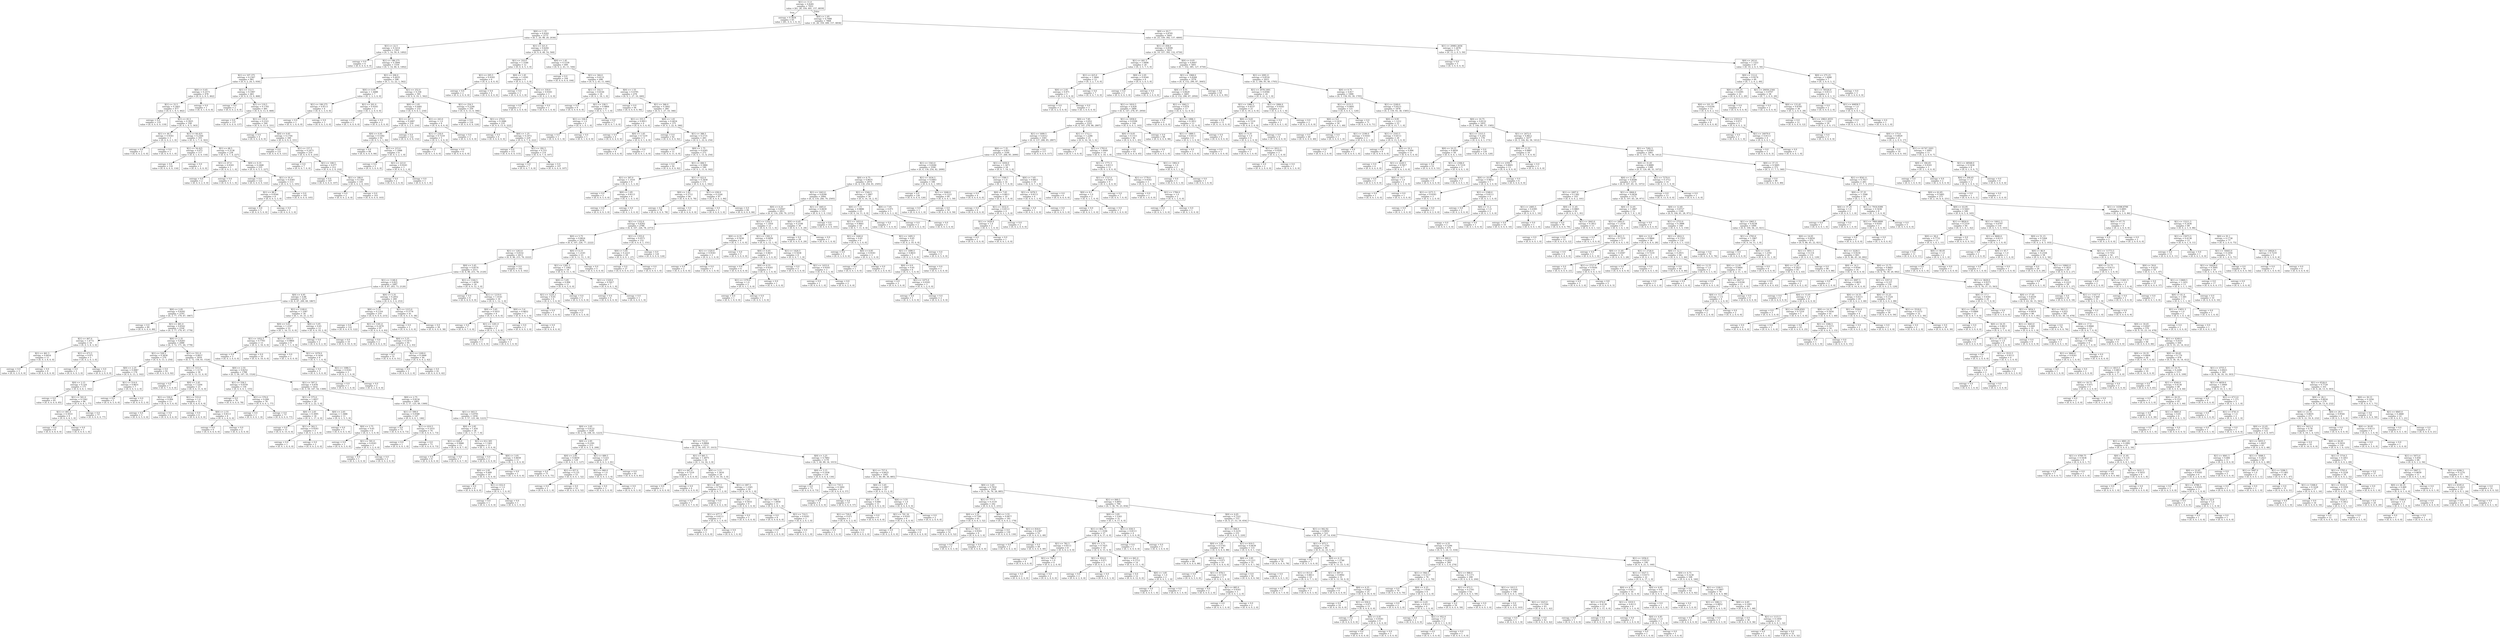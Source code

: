 digraph Tree {
node [shape=box] ;
0 [label="X[1] <= 11.0\nentropy = 0.8281\nsamples = 7933\nvalue = [61, 26, 359, 491, 157, 6839]"] ;
1 [label="entropy = 0.3834\nsamples = 65\nvalue = [61, 0, 0, 1, 0, 3]"] ;
0 -> 1 [labeldistance=2.5, labelangle=45, headlabel="True"] ;
2 [label="X[0] <= 1.95\nentropy = 0.7688\nsamples = 7868\nvalue = [0, 26, 359, 490, 157, 6836]"] ;
0 -> 2 [labeldistance=2.5, labelangle=-45, headlabel="False"] ;
3 [label="X[0] <= 1.35\nentropy = 0.4202\nsamples = 2175\nvalue = [0, 1, 20, 98, 20, 2036]"] ;
2 -> 3 ;
4 [label="X[1] <= 22.5\nentropy = 0.3214\nsamples = 1563\nvalue = [0, 1, 14, 50, 6, 1492]"] ;
3 -> 4 ;
5 [label="entropy = 0.0\nsamples = 4\nvalue = [0, 0, 0, 4, 0, 0]"] ;
4 -> 5 ;
6 [label="X[1] <= 186.275\nentropy = 0.3094\nsamples = 1559\nvalue = [0, 1, 14, 46, 6, 1492]"] ;
4 -> 6 ;
7 [label="X[1] <= 107.375\nentropy = 0.2367\nsamples = 961\nvalue = [0, 0, 2, 24, 5, 930]"] ;
6 -> 7 ;
8 [label="X[0] <= 0.45\nentropy = 0.2573\nsamples = 478\nvalue = [0, 0, 2, 9, 5, 462]"] ;
7 -> 8 ;
9 [label="X[1] <= 33.5\nentropy = 0.2403\nsamples = 477\nvalue = [0, 0, 1, 9, 5, 462]"] ;
8 -> 9 ;
10 [label="entropy = 0.0\nsamples = 119\nvalue = [0, 0, 0, 0, 0, 119]"] ;
9 -> 10 ;
11 [label="X[1] <= 45.5\nentropy = 0.3025\nsamples = 358\nvalue = [0, 0, 1, 9, 5, 343]"] ;
9 -> 11 ;
12 [label="X[1] <= 44.5\nentropy = 0.9183\nsamples = 3\nvalue = [0, 0, 0, 2, 1, 0]"] ;
11 -> 12 ;
13 [label="entropy = 0.0\nsamples = 2\nvalue = [0, 0, 0, 2, 0, 0]"] ;
12 -> 13 ;
14 [label="entropy = 0.0\nsamples = 1\nvalue = [0, 0, 0, 0, 1, 0]"] ;
12 -> 14 ;
15 [label="X[1] <= 64.425\nentropy = 0.2564\nsamples = 355\nvalue = [0, 0, 1, 7, 4, 343]"] ;
11 -> 15 ;
16 [label="X[1] <= 54.425\nentropy = 0.071\nsamples = 117\nvalue = [0, 0, 1, 0, 0, 116]"] ;
15 -> 16 ;
17 [label="entropy = 0.0\nsamples = 116\nvalue = [0, 0, 0, 0, 0, 116]"] ;
16 -> 17 ;
18 [label="entropy = 0.0\nsamples = 1\nvalue = [0, 0, 1, 0, 0, 0]"] ;
16 -> 18 ;
19 [label="X[1] <= 68.5\nentropy = 0.3138\nsamples = 238\nvalue = [0, 0, 0, 7, 4, 227]"] ;
15 -> 19 ;
20 [label="X[1] <= 67.0\nentropy = 0.9183\nsamples = 3\nvalue = [0, 0, 0, 2, 1, 0]"] ;
19 -> 20 ;
21 [label="entropy = 0.0\nsamples = 2\nvalue = [0, 0, 0, 2, 0, 0]"] ;
20 -> 21 ;
22 [label="entropy = 0.0\nsamples = 1\nvalue = [0, 0, 0, 0, 1, 0]"] ;
20 -> 22 ;
23 [label="X[0] <= 0.35\nentropy = 0.2468\nsamples = 235\nvalue = [0, 0, 0, 5, 3, 227]"] ;
19 -> 23 ;
24 [label="entropy = 0.0\nsamples = 122\nvalue = [0, 0, 0, 0, 0, 122]"] ;
23 -> 24 ;
25 [label="X[1] <= 91.0\nentropy = 0.4365\nsamples = 113\nvalue = [0, 0, 0, 5, 3, 105]"] ;
23 -> 25 ;
26 [label="X[1] <= 88.5\nentropy = 0.9544\nsamples = 8\nvalue = [0, 0, 0, 5, 3, 0]"] ;
25 -> 26 ;
27 [label="entropy = 0.0\nsamples = 5\nvalue = [0, 0, 0, 5, 0, 0]"] ;
26 -> 27 ;
28 [label="entropy = 0.0\nsamples = 3\nvalue = [0, 0, 0, 0, 3, 0]"] ;
26 -> 28 ;
29 [label="entropy = 0.0\nsamples = 105\nvalue = [0, 0, 0, 0, 0, 105]"] ;
25 -> 29 ;
30 [label="entropy = 0.0\nsamples = 1\nvalue = [0, 0, 1, 0, 0, 0]"] ;
8 -> 30 ;
31 [label="X[1] <= 112.5\nentropy = 0.1997\nsamples = 483\nvalue = [0, 0, 0, 15, 0, 468]"] ;
7 -> 31 ;
32 [label="entropy = 0.0\nsamples = 2\nvalue = [0, 0, 0, 2, 0, 0]"] ;
31 -> 32 ;
33 [label="X[1] <= 119.5\nentropy = 0.1793\nsamples = 481\nvalue = [0, 0, 0, 13, 0, 468]"] ;
31 -> 33 ;
34 [label="entropy = 0.0\nsamples = 137\nvalue = [0, 0, 0, 0, 0, 137]"] ;
33 -> 34 ;
35 [label="X[1] <= 135.0\nentropy = 0.2321\nsamples = 344\nvalue = [0, 0, 0, 13, 0, 331]"] ;
33 -> 35 ;
36 [label="entropy = 0.0\nsamples = 4\nvalue = [0, 0, 0, 4, 0, 0]"] ;
35 -> 36 ;
37 [label="X[0] <= 0.65\nentropy = 0.1764\nsamples = 340\nvalue = [0, 0, 0, 9, 0, 331]"] ;
35 -> 37 ;
38 [label="entropy = 0.0\nsamples = 121\nvalue = [0, 0, 0, 0, 0, 121]"] ;
37 -> 38 ;
39 [label="X[1] <= 157.5\nentropy = 0.2473\nsamples = 219\nvalue = [0, 0, 0, 9, 0, 210]"] ;
37 -> 39 ;
40 [label="entropy = 0.0\nsamples = 7\nvalue = [0, 0, 0, 7, 0, 0]"] ;
39 -> 40 ;
41 [label="X[1] <= 168.5\nentropy = 0.077\nsamples = 212\nvalue = [0, 0, 0, 2, 0, 210]"] ;
39 -> 41 ;
42 [label="entropy = 0.0\nsamples = 107\nvalue = [0, 0, 0, 0, 0, 107]"] ;
41 -> 42 ;
43 [label="X[1] <= 180.0\nentropy = 0.1361\nsamples = 105\nvalue = [0, 0, 0, 2, 0, 103]"] ;
41 -> 43 ;
44 [label="entropy = 0.0\nsamples = 2\nvalue = [0, 0, 0, 2, 0, 0]"] ;
43 -> 44 ;
45 [label="entropy = 0.0\nsamples = 103\nvalue = [0, 0, 0, 0, 0, 103]"] ;
43 -> 45 ;
46 [label="X[1] <= 206.0\nentropy = 0.4035\nsamples = 598\nvalue = [0, 1, 12, 22, 1, 562]"] ;
6 -> 46 ;
47 [label="X[0] <= 0.95\nentropy = 1.4488\nsamples = 7\nvalue = [0, 1, 3, 3, 0, 0]"] ;
46 -> 47 ;
48 [label="X[1] <= 190.275\nentropy = 0.8113\nsamples = 4\nvalue = [0, 0, 1, 3, 0, 0]"] ;
47 -> 48 ;
49 [label="entropy = 0.0\nsamples = 1\nvalue = [0, 0, 1, 0, 0, 0]"] ;
48 -> 49 ;
50 [label="entropy = 0.0\nsamples = 3\nvalue = [0, 0, 0, 3, 0, 0]"] ;
48 -> 50 ;
51 [label="X[1] <= 201.0\nentropy = 0.9183\nsamples = 3\nvalue = [0, 1, 2, 0, 0, 0]"] ;
47 -> 51 ;
52 [label="entropy = 0.0\nsamples = 1\nvalue = [0, 1, 0, 0, 0, 0]"] ;
51 -> 52 ;
53 [label="entropy = 0.0\nsamples = 2\nvalue = [0, 0, 2, 0, 0, 0]"] ;
51 -> 53 ;
54 [label="X[1] <= 252.0\nentropy = 0.336\nsamples = 591\nvalue = [0, 0, 9, 19, 1, 562]"] ;
46 -> 54 ;
55 [label="X[0] <= 1.05\nentropy = 0.4481\nsamples = 232\nvalue = [0, 0, 9, 6, 1, 216]"] ;
54 -> 55 ;
56 [label="X[1] <= 227.5\nentropy = 0.2687\nsamples = 224\nvalue = [0, 0, 5, 2, 1, 216]"] ;
55 -> 56 ;
57 [label="X[0] <= 0.95\nentropy = 0.5392\nsamples = 92\nvalue = [0, 0, 5, 2, 1, 84]"] ;
56 -> 57 ;
58 [label="entropy = 0.0\nsamples = 84\nvalue = [0, 0, 0, 0, 0, 84]"] ;
57 -> 58 ;
59 [label="X[1] <= 215.0\nentropy = 1.2988\nsamples = 8\nvalue = [0, 0, 5, 2, 1, 0]"] ;
57 -> 59 ;
60 [label="entropy = 0.0\nsamples = 5\nvalue = [0, 0, 5, 0, 0, 0]"] ;
59 -> 60 ;
61 [label="X[1] <= 223.0\nentropy = 0.9183\nsamples = 3\nvalue = [0, 0, 0, 2, 1, 0]"] ;
59 -> 61 ;
62 [label="entropy = 0.0\nsamples = 2\nvalue = [0, 0, 0, 2, 0, 0]"] ;
61 -> 62 ;
63 [label="entropy = 0.0\nsamples = 1\nvalue = [0, 0, 0, 0, 1, 0]"] ;
61 -> 63 ;
64 [label="entropy = 0.0\nsamples = 132\nvalue = [0, 0, 0, 0, 0, 132]"] ;
56 -> 64 ;
65 [label="X[1] <= 243.0\nentropy = 1.0\nsamples = 8\nvalue = [0, 0, 4, 4, 0, 0]"] ;
55 -> 65 ;
66 [label="X[1] <= 230.0\nentropy = 0.7219\nsamples = 5\nvalue = [0, 0, 1, 4, 0, 0]"] ;
65 -> 66 ;
67 [label="entropy = 0.0\nsamples = 1\nvalue = [0, 0, 1, 0, 0, 0]"] ;
66 -> 67 ;
68 [label="entropy = 0.0\nsamples = 4\nvalue = [0, 0, 0, 4, 0, 0]"] ;
66 -> 68 ;
69 [label="entropy = 0.0\nsamples = 3\nvalue = [0, 0, 3, 0, 0, 0]"] ;
65 -> 69 ;
70 [label="X[1] <= 254.5\nentropy = 0.2246\nsamples = 359\nvalue = [0, 0, 0, 13, 0, 346]"] ;
54 -> 70 ;
71 [label="entropy = 0.0\nsamples = 124\nvalue = [0, 0, 0, 0, 0, 124]"] ;
70 -> 71 ;
72 [label="X[1] <= 270.0\nentropy = 0.3086\nsamples = 235\nvalue = [0, 0, 0, 13, 0, 222]"] ;
70 -> 72 ;
73 [label="entropy = 0.0\nsamples = 6\nvalue = [0, 0, 0, 6, 0, 0]"] ;
72 -> 73 ;
74 [label="X[0] <= 1.25\nentropy = 0.1972\nsamples = 229\nvalue = [0, 0, 0, 7, 0, 222]"] ;
72 -> 74 ;
75 [label="entropy = 0.0\nsamples = 115\nvalue = [0, 0, 0, 0, 0, 115]"] ;
74 -> 75 ;
76 [label="X[1] <= 292.5\nentropy = 0.333\nsamples = 114\nvalue = [0, 0, 0, 7, 0, 107]"] ;
74 -> 76 ;
77 [label="entropy = 0.0\nsamples = 7\nvalue = [0, 0, 0, 7, 0, 0]"] ;
76 -> 77 ;
78 [label="entropy = 0.0\nsamples = 107\nvalue = [0, 0, 0, 0, 0, 107]"] ;
76 -> 78 ;
79 [label="X[1] <= 321.0\nentropy = 0.6292\nsamples = 612\nvalue = [0, 0, 6, 48, 14, 544]"] ;
3 -> 79 ;
80 [label="X[1] <= 310.0\nentropy = 1.5546\nsamples = 12\nvalue = [0, 0, 4, 5, 3, 0]"] ;
79 -> 80 ;
81 [label="X[1] <= 295.5\nentropy = 0.9183\nsamples = 6\nvalue = [0, 0, 2, 4, 0, 0]"] ;
80 -> 81 ;
82 [label="entropy = 0.0\nsamples = 2\nvalue = [0, 0, 2, 0, 0, 0]"] ;
81 -> 82 ;
83 [label="entropy = 0.0\nsamples = 4\nvalue = [0, 0, 0, 4, 0, 0]"] ;
81 -> 83 ;
84 [label="X[0] <= 1.45\nentropy = 1.4591\nsamples = 6\nvalue = [0, 0, 2, 1, 3, 0]"] ;
80 -> 84 ;
85 [label="entropy = 0.0\nsamples = 3\nvalue = [0, 0, 0, 0, 3, 0]"] ;
84 -> 85 ;
86 [label="X[1] <= 318.0\nentropy = 0.9183\nsamples = 3\nvalue = [0, 0, 2, 1, 0, 0]"] ;
84 -> 86 ;
87 [label="entropy = 0.0\nsamples = 2\nvalue = [0, 0, 2, 0, 0, 0]"] ;
86 -> 87 ;
88 [label="entropy = 0.0\nsamples = 1\nvalue = [0, 0, 0, 1, 0, 0]"] ;
86 -> 88 ;
89 [label="X[0] <= 1.45\nentropy = 0.5339\nsamples = 600\nvalue = [0, 0, 2, 43, 11, 544]"] ;
79 -> 89 ;
90 [label="entropy = 0.0\nsamples = 104\nvalue = [0, 0, 0, 0, 0, 104]"] ;
89 -> 90 ;
91 [label="X[1] <= 344.0\nentropy = 0.6131\nsamples = 496\nvalue = [0, 0, 2, 43, 11, 440]"] ;
89 -> 91 ;
92 [label="X[1] <= 332.5\nentropy = 0.6144\nsamples = 18\nvalue = [0, 0, 1, 16, 1, 0]"] ;
91 -> 92 ;
93 [label="entropy = 0.0\nsamples = 9\nvalue = [0, 0, 0, 9, 0, 0]"] ;
92 -> 93 ;
94 [label="X[1] <= 338.5\nentropy = 0.9864\nsamples = 9\nvalue = [0, 0, 1, 7, 1, 0]"] ;
92 -> 94 ;
95 [label="X[1] <= 336.0\nentropy = 1.0\nsamples = 2\nvalue = [0, 0, 1, 0, 1, 0]"] ;
94 -> 95 ;
96 [label="entropy = 0.0\nsamples = 1\nvalue = [0, 0, 0, 0, 1, 0]"] ;
95 -> 96 ;
97 [label="entropy = 0.0\nsamples = 1\nvalue = [0, 0, 1, 0, 0, 0]"] ;
95 -> 97 ;
98 [label="entropy = 0.0\nsamples = 7\nvalue = [0, 0, 0, 7, 0, 0]"] ;
94 -> 98 ;
99 [label="X[0] <= 1.55\nentropy = 0.4795\nsamples = 478\nvalue = [0, 0, 1, 27, 10, 440]"] ;
91 -> 99 ;
100 [label="entropy = 0.0\nsamples = 94\nvalue = [0, 0, 0, 0, 0, 94]"] ;
99 -> 100 ;
101 [label="X[1] <= 366.0\nentropy = 0.5642\nsamples = 384\nvalue = [0, 0, 1, 27, 10, 346]"] ;
99 -> 101 ;
102 [label="X[1] <= 355.5\nentropy = 0.9911\nsamples = 9\nvalue = [0, 0, 0, 5, 4, 0]"] ;
101 -> 102 ;
103 [label="entropy = 0.0\nsamples = 4\nvalue = [0, 0, 0, 4, 0, 0]"] ;
102 -> 103 ;
104 [label="X[0] <= 1.65\nentropy = 0.7219\nsamples = 5\nvalue = [0, 0, 0, 1, 4, 0]"] ;
102 -> 104 ;
105 [label="entropy = 0.0\nsamples = 4\nvalue = [0, 0, 0, 0, 4, 0]"] ;
104 -> 105 ;
106 [label="entropy = 0.0\nsamples = 1\nvalue = [0, 0, 0, 1, 0, 0]"] ;
104 -> 106 ;
107 [label="X[0] <= 1.65\nentropy = 0.4654\nsamples = 375\nvalue = [0, 0, 1, 22, 6, 346]"] ;
101 -> 107 ;
108 [label="entropy = 0.0\nsamples = 92\nvalue = [0, 0, 0, 0, 0, 92]"] ;
107 -> 108 ;
109 [label="X[1] <= 388.5\nentropy = 0.5731\nsamples = 283\nvalue = [0, 0, 1, 22, 6, 254]"] ;
107 -> 109 ;
110 [label="entropy = 0.0\nsamples = 11\nvalue = [0, 0, 0, 11, 0, 0]"] ;
109 -> 110 ;
111 [label="X[0] <= 1.75\nentropy = 0.4305\nsamples = 272\nvalue = [0, 0, 1, 11, 6, 254]"] ;
109 -> 111 ;
112 [label="entropy = 0.0\nsamples = 92\nvalue = [0, 0, 0, 0, 0, 92]"] ;
111 -> 112 ;
113 [label="X[1] <= 406.5\nentropy = 0.5884\nsamples = 180\nvalue = [0, 0, 1, 11, 6, 162]"] ;
111 -> 113 ;
114 [label="X[1] <= 397.0\nentropy = 1.3516\nsamples = 9\nvalue = [0, 0, 1, 5, 3, 0]"] ;
113 -> 114 ;
115 [label="entropy = 0.0\nsamples = 5\nvalue = [0, 0, 0, 5, 0, 0]"] ;
114 -> 115 ;
116 [label="X[0] <= 1.85\nentropy = 0.8113\nsamples = 4\nvalue = [0, 0, 1, 0, 3, 0]"] ;
114 -> 116 ;
117 [label="entropy = 0.0\nsamples = 3\nvalue = [0, 0, 0, 0, 3, 0]"] ;
116 -> 117 ;
118 [label="entropy = 0.0\nsamples = 1\nvalue = [0, 0, 1, 0, 0, 0]"] ;
116 -> 118 ;
119 [label="X[1] <= 422.0\nentropy = 0.3458\nsamples = 171\nvalue = [0, 0, 0, 6, 3, 162]"] ;
113 -> 119 ;
120 [label="X[0] <= 1.85\nentropy = 0.3712\nsamples = 84\nvalue = [0, 0, 0, 6, 0, 78]"] ;
119 -> 120 ;
121 [label="entropy = 0.0\nsamples = 78\nvalue = [0, 0, 0, 0, 0, 78]"] ;
120 -> 121 ;
122 [label="entropy = 0.0\nsamples = 6\nvalue = [0, 0, 0, 6, 0, 0]"] ;
120 -> 122 ;
123 [label="X[1] <= 436.0\nentropy = 0.2164\nsamples = 87\nvalue = [0, 0, 0, 0, 3, 84]"] ;
119 -> 123 ;
124 [label="entropy = 0.0\nsamples = 3\nvalue = [0, 0, 0, 0, 3, 0]"] ;
123 -> 124 ;
125 [label="entropy = 0.0\nsamples = 84\nvalue = [0, 0, 0, 0, 0, 84]"] ;
123 -> 125 ;
126 [label="X[0] <= 93.7\nentropy = 0.8795\nsamples = 5693\nvalue = [0, 25, 339, 392, 137, 4800]"] ;
2 -> 126 ;
127 [label="X[1] <= 458.0\nentropy = 0.8599\nsamples = 5621\nvalue = [0, 10, 337, 392, 132, 4750]"] ;
126 -> 127 ;
128 [label="X[1] <= 441.5\nentropy = 1.9406\nsamples = 20\nvalue = [0, 3, 5, 7, 5, 0]"] ;
127 -> 128 ;
129 [label="X[1] <= 425.0\nentropy = 1.3844\nsamples = 12\nvalue = [0, 3, 2, 7, 0, 0]"] ;
128 -> 129 ;
130 [label="X[0] <= 2.05\nentropy = 0.971\nsamples = 5\nvalue = [0, 3, 2, 0, 0, 0]"] ;
129 -> 130 ;
131 [label="entropy = 0.0\nsamples = 2\nvalue = [0, 0, 2, 0, 0, 0]"] ;
130 -> 131 ;
132 [label="entropy = 0.0\nsamples = 3\nvalue = [0, 3, 0, 0, 0, 0]"] ;
130 -> 132 ;
133 [label="entropy = 0.0\nsamples = 7\nvalue = [0, 0, 0, 7, 0, 0]"] ;
129 -> 133 ;
134 [label="X[0] <= 2.05\nentropy = 0.9544\nsamples = 8\nvalue = [0, 0, 3, 0, 5, 0]"] ;
128 -> 134 ;
135 [label="entropy = 0.0\nsamples = 5\nvalue = [0, 0, 0, 0, 5, 0]"] ;
134 -> 135 ;
136 [label="entropy = 0.0\nsamples = 3\nvalue = [0, 0, 3, 0, 0, 0]"] ;
134 -> 136 ;
137 [label="X[0] <= 9.05\nentropy = 0.8447\nsamples = 5601\nvalue = [0, 7, 332, 385, 127, 4750]"] ;
127 -> 137 ;
138 [label="X[1] <= 1968.0\nentropy = 0.8268\nsamples = 3578\nvalue = [0, 4, 152, 290, 87, 3045]"] ;
137 -> 138 ;
139 [label="X[0] <= 8.55\nentropy = 0.8429\nsamples = 3483\nvalue = [0, 4, 152, 290, 87, 2950]"] ;
138 -> 139 ;
140 [label="X[1] <= 1810.5\nentropy = 0.828\nsamples = 3466\nvalue = [0, 4, 147, 278, 87, 2950]"] ;
139 -> 140 ;
141 [label="X[0] <= 7.85\nentropy = 0.852\nsamples = 3322\nvalue = [0, 4, 147, 278, 86, 2807]"] ;
140 -> 141 ;
142 [label="X[1] <= 1699.5\nentropy = 0.8312\nsamples = 3301\nvalue = [0, 4, 137, 268, 85, 2807]"] ;
141 -> 142 ;
143 [label="X[0] <= 7.35\nentropy = 0.853\nsamples = 3184\nvalue = [0, 4, 137, 268, 85, 2690]"] ;
142 -> 143 ;
144 [label="X[1] <= 1563.0\nentropy = 0.8284\nsamples = 3160\nvalue = [0, 4, 130, 254, 82, 2690]"] ;
143 -> 144 ;
145 [label="X[0] <= 6.75\nentropy = 0.8635\nsamples = 2974\nvalue = [0, 4, 130, 254, 81, 2505]"] ;
144 -> 145 ;
146 [label="X[1] <= 1443.0\nentropy = 0.8299\nsamples = 2944\nvalue = [0, 4, 116, 240, 79, 2505]"] ;
145 -> 146 ;
147 [label="X[0] <= 6.25\nentropy = 0.8567\nsamples = 2811\nvalue = [0, 4, 116, 239, 79, 2373]"] ;
146 -> 147 ;
148 [label="X[1] <= 1332.0\nentropy = 0.8302\nsamples = 2788\nvalue = [0, 4, 107, 226, 78, 2373]"] ;
147 -> 148 ;
149 [label="X[0] <= 5.75\nentropy = 0.8624\nsamples = 2636\nvalue = [0, 4, 107, 226, 77, 2222]"] ;
148 -> 149 ;
150 [label="X[1] <= 1263.0\nentropy = 0.8332\nsamples = 2613\nvalue = [0, 4, 96, 215, 76, 2222]"] ;
149 -> 150 ;
151 [label="X[0] <= 5.45\nentropy = 0.8574\nsamples = 2511\nvalue = [0, 4, 96, 215, 76, 2120]"] ;
150 -> 151 ;
152 [label="X[1] <= 1148.0\nentropy = 0.825\nsamples = 2487\nvalue = [0, 4, 87, 203, 73, 2120]"] ;
151 -> 152 ;
153 [label="X[0] <= 4.95\nentropy = 0.88\nsamples = 2227\nvalue = [0, 4, 87, 200, 69, 1867]"] ;
152 -> 153 ;
154 [label="X[0] <= 2.05\nentropy = 0.8292\nsamples = 2193\nvalue = [0, 3, 77, 179, 67, 1867]"] ;
153 -> 154 ;
155 [label="entropy = 0.0\nsamples = 89\nvalue = [0, 0, 0, 0, 0, 89]"] ;
154 -> 155 ;
156 [label="X[1] <= 481.0\nentropy = 0.8542\nsamples = 2104\nvalue = [0, 3, 77, 179, 67, 1778]"] ;
154 -> 156 ;
157 [label="X[1] <= 467.0\nentropy = 1.4772\nsamples = 16\nvalue = [0, 0, 5, 8, 3, 0]"] ;
156 -> 157 ;
158 [label="X[1] <= 461.5\nentropy = 0.8454\nsamples = 11\nvalue = [0, 0, 3, 8, 0, 0]"] ;
157 -> 158 ;
159 [label="entropy = 0.0\nsamples = 3\nvalue = [0, 0, 3, 0, 0, 0]"] ;
158 -> 159 ;
160 [label="entropy = 0.0\nsamples = 8\nvalue = [0, 0, 0, 8, 0, 0]"] ;
158 -> 160 ;
161 [label="X[1] <= 473.5\nentropy = 0.971\nsamples = 5\nvalue = [0, 0, 2, 0, 3, 0]"] ;
157 -> 161 ;
162 [label="entropy = 0.0\nsamples = 3\nvalue = [0, 0, 0, 0, 3, 0]"] ;
161 -> 162 ;
163 [label="entropy = 0.0\nsamples = 2\nvalue = [0, 0, 2, 0, 0, 0]"] ;
161 -> 163 ;
164 [label="X[0] <= 2.35\nentropy = 0.8283\nsamples = 2088\nvalue = [0, 3, 72, 171, 64, 1778]"] ;
156 -> 164 ;
165 [label="X[1] <= 528.5\nentropy = 0.3658\nsamples = 270\nvalue = [0, 0, 0, 13, 3, 254]"] ;
164 -> 165 ;
166 [label="X[0] <= 2.25\nentropy = 0.4987\nsamples = 178\nvalue = [0, 0, 0, 13, 3, 162]"] ;
165 -> 166 ;
167 [label="X[0] <= 2.15\nentropy = 0.324\nsamples = 171\nvalue = [0, 0, 0, 8, 1, 162]"] ;
166 -> 167 ;
168 [label="entropy = 0.0\nsamples = 85\nvalue = [0, 0, 0, 0, 0, 85]"] ;
167 -> 168 ;
169 [label="X[1] <= 501.0\nentropy = 0.5362\nsamples = 86\nvalue = [0, 0, 0, 8, 1, 77]"] ;
167 -> 169 ;
170 [label="X[1] <= 491.0\nentropy = 0.5033\nsamples = 9\nvalue = [0, 0, 0, 8, 1, 0]"] ;
169 -> 170 ;
171 [label="entropy = 0.0\nsamples = 8\nvalue = [0, 0, 0, 8, 0, 0]"] ;
170 -> 171 ;
172 [label="entropy = 0.0\nsamples = 1\nvalue = [0, 0, 0, 0, 1, 0]"] ;
170 -> 172 ;
173 [label="entropy = 0.0\nsamples = 77\nvalue = [0, 0, 0, 0, 0, 77]"] ;
169 -> 173 ;
174 [label="X[1] <= 514.0\nentropy = 0.8631\nsamples = 7\nvalue = [0, 0, 0, 5, 2, 0]"] ;
166 -> 174 ;
175 [label="entropy = 0.0\nsamples = 5\nvalue = [0, 0, 0, 5, 0, 0]"] ;
174 -> 175 ;
176 [label="entropy = 0.0\nsamples = 2\nvalue = [0, 0, 0, 0, 2, 0]"] ;
174 -> 176 ;
177 [label="entropy = 0.0\nsamples = 92\nvalue = [0, 0, 0, 0, 0, 92]"] ;
165 -> 177 ;
178 [label="X[1] <= 551.0\nentropy = 0.8837\nsamples = 1818\nvalue = [0, 3, 72, 158, 61, 1524]"] ;
164 -> 178 ;
179 [label="X[1] <= 515.0\nentropy = 1.5179\nsamples = 30\nvalue = [0, 0, 13, 11, 6, 0]"] ;
178 -> 179 ;
180 [label="entropy = 0.0\nsamples = 7\nvalue = [0, 0, 7, 0, 0, 0]"] ;
179 -> 180 ;
181 [label="X[0] <= 2.45\nentropy = 1.5204\nsamples = 23\nvalue = [0, 0, 6, 11, 6, 0]"] ;
179 -> 181 ;
182 [label="X[1] <= 530.0\nentropy = 0.994\nsamples = 11\nvalue = [0, 0, 0, 5, 6, 0]"] ;
181 -> 182 ;
183 [label="entropy = 0.0\nsamples = 5\nvalue = [0, 0, 0, 5, 0, 0]"] ;
182 -> 183 ;
184 [label="entropy = 0.0\nsamples = 6\nvalue = [0, 0, 0, 0, 6, 0]"] ;
182 -> 184 ;
185 [label="X[1] <= 533.0\nentropy = 1.0\nsamples = 12\nvalue = [0, 0, 6, 6, 0, 0]"] ;
181 -> 185 ;
186 [label="entropy = 0.0\nsamples = 4\nvalue = [0, 0, 4, 0, 0, 0]"] ;
185 -> 186 ;
187 [label="X[0] <= 2.55\nentropy = 0.8113\nsamples = 8\nvalue = [0, 0, 2, 6, 0, 0]"] ;
185 -> 187 ;
188 [label="entropy = 0.0\nsamples = 6\nvalue = [0, 0, 0, 6, 0, 0]"] ;
187 -> 188 ;
189 [label="entropy = 0.0\nsamples = 2\nvalue = [0, 0, 2, 0, 0, 0]"] ;
187 -> 189 ;
190 [label="X[0] <= 2.55\nentropy = 0.8252\nsamples = 1788\nvalue = [0, 3, 59, 147, 55, 1524]"] ;
178 -> 190 ;
191 [label="X[1] <= 558.5\nentropy = 0.0559\nsamples = 156\nvalue = [0, 0, 0, 0, 1, 155]"] ;
190 -> 191 ;
192 [label="entropy = 0.0\nsamples = 78\nvalue = [0, 0, 0, 0, 0, 78]"] ;
191 -> 192 ;
193 [label="X[1] <= 570.0\nentropy = 0.099\nsamples = 78\nvalue = [0, 0, 0, 0, 1, 77]"] ;
191 -> 193 ;
194 [label="entropy = 0.0\nsamples = 1\nvalue = [0, 0, 0, 0, 1, 0]"] ;
193 -> 194 ;
195 [label="entropy = 0.0\nsamples = 77\nvalue = [0, 0, 0, 0, 0, 77]"] ;
193 -> 195 ;
196 [label="X[1] <= 597.5\nentropy = 0.878\nsamples = 1632\nvalue = [0, 3, 59, 147, 54, 1369]"] ;
190 -> 196 ;
197 [label="X[1] <= 575.0\nentropy = 1.0057\nsamples = 29\nvalue = [0, 0, 2, 22, 5, 0]"] ;
196 -> 197 ;
198 [label="X[0] <= 2.65\nentropy = 0.3095\nsamples = 18\nvalue = [0, 0, 1, 17, 0, 0]"] ;
197 -> 198 ;
199 [label="entropy = 0.0\nsamples = 15\nvalue = [0, 0, 0, 15, 0, 0]"] ;
198 -> 199 ;
200 [label="X[1] <= 562.5\nentropy = 0.9183\nsamples = 3\nvalue = [0, 0, 1, 2, 0, 0]"] ;
198 -> 200 ;
201 [label="entropy = 0.0\nsamples = 1\nvalue = [0, 0, 1, 0, 0, 0]"] ;
200 -> 201 ;
202 [label="entropy = 0.0\nsamples = 2\nvalue = [0, 0, 0, 2, 0, 0]"] ;
200 -> 202 ;
203 [label="X[0] <= 2.65\nentropy = 1.3486\nsamples = 11\nvalue = [0, 0, 1, 5, 5, 0]"] ;
197 -> 203 ;
204 [label="entropy = 0.0\nsamples = 5\nvalue = [0, 0, 0, 0, 5, 0]"] ;
203 -> 204 ;
205 [label="X[0] <= 2.75\nentropy = 0.65\nsamples = 6\nvalue = [0, 0, 1, 5, 0, 0]"] ;
203 -> 205 ;
206 [label="entropy = 0.0\nsamples = 3\nvalue = [0, 0, 0, 3, 0, 0]"] ;
205 -> 206 ;
207 [label="X[1] <= 591.0\nentropy = 0.9183\nsamples = 3\nvalue = [0, 0, 1, 2, 0, 0]"] ;
205 -> 207 ;
208 [label="entropy = 0.0\nsamples = 1\nvalue = [0, 0, 1, 0, 0, 0]"] ;
207 -> 208 ;
209 [label="entropy = 0.0\nsamples = 2\nvalue = [0, 0, 0, 2, 0, 0]"] ;
207 -> 209 ;
210 [label="X[0] <= 2.75\nentropy = 0.8234\nsamples = 1603\nvalue = [0, 3, 57, 125, 49, 1369]"] ;
196 -> 210 ;
211 [label="X[1] <= 599.0\nentropy = 0.0588\nsamples = 147\nvalue = [0, 0, 0, 0, 1, 146]"] ;
210 -> 211 ;
212 [label="entropy = 0.0\nsamples = 73\nvalue = [0, 0, 0, 0, 0, 73]"] ;
211 -> 212 ;
213 [label="X[1] <= 610.5\nentropy = 0.1033\nsamples = 74\nvalue = [0, 0, 0, 0, 1, 73]"] ;
211 -> 213 ;
214 [label="entropy = 0.0\nsamples = 1\nvalue = [0, 0, 0, 0, 1, 0]"] ;
213 -> 214 ;
215 [label="entropy = 0.0\nsamples = 73\nvalue = [0, 0, 0, 0, 0, 73]"] ;
213 -> 215 ;
216 [label="X[1] <= 643.5\nentropy = 0.8791\nsamples = 1456\nvalue = [0, 3, 57, 125, 48, 1223]"] ;
210 -> 216 ;
217 [label="X[0] <= 2.85\nentropy = 1.454\nsamples = 28\nvalue = [0, 1, 3, 17, 7, 0]"] ;
216 -> 217 ;
218 [label="X[1] <= 620.0\nentropy = 0.9968\nsamples = 15\nvalue = [0, 0, 0, 8, 7, 0]"] ;
217 -> 218 ;
219 [label="entropy = 0.0\nsamples = 8\nvalue = [0, 0, 0, 8, 0, 0]"] ;
218 -> 219 ;
220 [label="entropy = 0.0\nsamples = 7\nvalue = [0, 0, 0, 0, 7, 0]"] ;
218 -> 220 ;
221 [label="X[1] <= 612.305\nentropy = 1.1401\nsamples = 13\nvalue = [0, 1, 3, 9, 0, 0]"] ;
217 -> 221 ;
222 [label="entropy = 0.0\nsamples = 2\nvalue = [0, 0, 2, 0, 0, 0]"] ;
221 -> 222 ;
223 [label="X[0] <= 3.05\nentropy = 0.8659\nsamples = 11\nvalue = [0, 1, 1, 9, 0, 0]"] ;
221 -> 223 ;
224 [label="X[0] <= 2.95\nentropy = 0.469\nsamples = 10\nvalue = [0, 0, 1, 9, 0, 0]"] ;
223 -> 224 ;
225 [label="entropy = 0.0\nsamples = 8\nvalue = [0, 0, 0, 8, 0, 0]"] ;
224 -> 225 ;
226 [label="X[1] <= 632.0\nentropy = 1.0\nsamples = 2\nvalue = [0, 0, 1, 1, 0, 0]"] ;
224 -> 226 ;
227 [label="entropy = 0.0\nsamples = 1\nvalue = [0, 0, 1, 0, 0, 0]"] ;
226 -> 227 ;
228 [label="entropy = 0.0\nsamples = 1\nvalue = [0, 0, 0, 1, 0, 0]"] ;
226 -> 228 ;
229 [label="entropy = 0.0\nsamples = 1\nvalue = [0, 1, 0, 0, 0, 0]"] ;
223 -> 229 ;
230 [label="X[0] <= 3.05\nentropy = 0.8122\nsamples = 1428\nvalue = [0, 2, 54, 108, 41, 1223]"] ;
216 -> 230 ;
231 [label="X[0] <= 2.95\nentropy = 0.2391\nsamples = 215\nvalue = [0, 0, 0, 3, 4, 208]"] ;
230 -> 231 ;
232 [label="X[0] <= 2.85\nentropy = 0.0659\nsamples = 128\nvalue = [0, 0, 0, 0, 1, 127]"] ;
231 -> 232 ;
233 [label="entropy = 0.0\nsamples = 75\nvalue = [0, 0, 0, 0, 0, 75]"] ;
232 -> 233 ;
234 [label="X[1] <= 657.0\nentropy = 0.135\nsamples = 53\nvalue = [0, 0, 0, 0, 1, 52]"] ;
232 -> 234 ;
235 [label="entropy = 0.0\nsamples = 1\nvalue = [0, 0, 0, 0, 1, 0]"] ;
234 -> 235 ;
236 [label="entropy = 0.0\nsamples = 52\nvalue = [0, 0, 0, 0, 0, 52]"] ;
234 -> 236 ;
237 [label="X[1] <= 689.5\nentropy = 0.431\nsamples = 87\nvalue = [0, 0, 0, 3, 3, 81]"] ;
231 -> 237 ;
238 [label="X[1] <= 660.0\nentropy = 1.0\nsamples = 6\nvalue = [0, 0, 0, 3, 3, 0]"] ;
237 -> 238 ;
239 [label="entropy = 0.0\nsamples = 3\nvalue = [0, 0, 0, 3, 0, 0]"] ;
238 -> 239 ;
240 [label="entropy = 0.0\nsamples = 3\nvalue = [0, 0, 0, 0, 3, 0]"] ;
238 -> 240 ;
241 [label="entropy = 0.0\nsamples = 81\nvalue = [0, 0, 0, 0, 0, 81]"] ;
237 -> 241 ;
242 [label="X[1] <= 712.0\nentropy = 0.8894\nsamples = 1213\nvalue = [0, 2, 54, 105, 37, 1015]"] ;
230 -> 242 ;
243 [label="X[1] <= 661.5\nentropy = 1.4975\nsamples = 34\nvalue = [0, 1, 14, 16, 3, 0]"] ;
242 -> 243 ;
244 [label="X[1] <= 647.0\nentropy = 0.7219\nsamples = 5\nvalue = [0, 1, 4, 0, 0, 0]"] ;
243 -> 244 ;
245 [label="entropy = 0.0\nsamples = 1\nvalue = [0, 1, 0, 0, 0, 0]"] ;
244 -> 245 ;
246 [label="entropy = 0.0\nsamples = 4\nvalue = [0, 0, 4, 0, 0, 0]"] ;
244 -> 246 ;
247 [label="X[0] <= 3.15\nentropy = 1.3416\nsamples = 29\nvalue = [0, 0, 10, 16, 3, 0]"] ;
243 -> 247 ;
248 [label="X[1] <= 687.5\nentropy = 0.7642\nsamples = 9\nvalue = [0, 0, 0, 7, 2, 0]"] ;
247 -> 248 ;
249 [label="entropy = 0.0\nsamples = 7\nvalue = [0, 0, 0, 7, 0, 0]"] ;
248 -> 249 ;
250 [label="entropy = 0.0\nsamples = 2\nvalue = [0, 0, 0, 0, 2, 0]"] ;
248 -> 250 ;
251 [label="X[1] <= 697.5\nentropy = 1.2345\nsamples = 20\nvalue = [0, 0, 10, 9, 1, 0]"] ;
247 -> 251 ;
252 [label="X[0] <= 3.25\nentropy = 0.5033\nsamples = 9\nvalue = [0, 0, 8, 1, 0, 0]"] ;
251 -> 252 ;
253 [label="X[1] <= 677.5\nentropy = 0.8113\nsamples = 4\nvalue = [0, 0, 3, 1, 0, 0]"] ;
252 -> 253 ;
254 [label="entropy = 0.0\nsamples = 3\nvalue = [0, 0, 3, 0, 0, 0]"] ;
253 -> 254 ;
255 [label="entropy = 0.0\nsamples = 1\nvalue = [0, 0, 0, 1, 0, 0]"] ;
253 -> 255 ;
256 [label="entropy = 0.0\nsamples = 5\nvalue = [0, 0, 5, 0, 0, 0]"] ;
252 -> 256 ;
257 [label="X[1] <= 706.5\nentropy = 1.0958\nsamples = 11\nvalue = [0, 0, 2, 8, 1, 0]"] ;
251 -> 257 ;
258 [label="entropy = 0.0\nsamples = 8\nvalue = [0, 0, 0, 8, 0, 0]"] ;
257 -> 258 ;
259 [label="X[1] <= 710.5\nentropy = 0.9183\nsamples = 3\nvalue = [0, 0, 2, 0, 1, 0]"] ;
257 -> 259 ;
260 [label="entropy = 0.0\nsamples = 2\nvalue = [0, 0, 2, 0, 0, 0]"] ;
259 -> 260 ;
261 [label="entropy = 0.0\nsamples = 1\nvalue = [0, 0, 0, 0, 1, 0]"] ;
259 -> 261 ;
262 [label="X[0] <= 3.25\nentropy = 0.7892\nsamples = 1179\nvalue = [0, 1, 40, 89, 34, 1015]"] ;
242 -> 262 ;
263 [label="X[0] <= 3.15\nentropy = 0.1936\nsamples = 134\nvalue = [0, 0, 0, 0, 4, 130]"] ;
262 -> 263 ;
264 [label="entropy = 0.0\nsamples = 73\nvalue = [0, 0, 0, 0, 0, 73]"] ;
263 -> 264 ;
265 [label="X[1] <= 735.5\nentropy = 0.3492\nsamples = 61\nvalue = [0, 0, 0, 0, 4, 57]"] ;
263 -> 265 ;
266 [label="entropy = 0.0\nsamples = 4\nvalue = [0, 0, 0, 0, 4, 0]"] ;
265 -> 266 ;
267 [label="entropy = 0.0\nsamples = 57\nvalue = [0, 0, 0, 0, 0, 57]"] ;
265 -> 267 ;
268 [label="X[1] <= 757.0\nentropy = 0.8425\nsamples = 1045\nvalue = [0, 1, 40, 89, 30, 885]"] ;
262 -> 268 ;
269 [label="X[0] <= 3.45\nentropy = 1.1897\nsamples = 19\nvalue = [0, 0, 4, 13, 2, 0]"] ;
268 -> 269 ;
270 [label="X[0] <= 3.35\nentropy = 0.684\nsamples = 11\nvalue = [0, 0, 0, 9, 2, 0]"] ;
269 -> 270 ;
271 [label="X[1] <= 729.0\nentropy = 0.971\nsamples = 5\nvalue = [0, 0, 0, 3, 2, 0]"] ;
270 -> 271 ;
272 [label="entropy = 0.0\nsamples = 3\nvalue = [0, 0, 0, 3, 0, 0]"] ;
271 -> 272 ;
273 [label="entropy = 0.0\nsamples = 2\nvalue = [0, 0, 0, 0, 2, 0]"] ;
271 -> 273 ;
274 [label="entropy = 0.0\nsamples = 6\nvalue = [0, 0, 0, 6, 0, 0]"] ;
270 -> 274 ;
275 [label="X[0] <= 3.55\nentropy = 1.0\nsamples = 8\nvalue = [0, 0, 4, 4, 0, 0]"] ;
269 -> 275 ;
276 [label="X[1] <= 741.16\nentropy = 0.9183\nsamples = 6\nvalue = [0, 0, 2, 4, 0, 0]"] ;
275 -> 276 ;
277 [label="entropy = 0.0\nsamples = 2\nvalue = [0, 0, 2, 0, 0, 0]"] ;
276 -> 277 ;
278 [label="entropy = 0.0\nsamples = 4\nvalue = [0, 0, 0, 4, 0, 0]"] ;
276 -> 278 ;
279 [label="entropy = 0.0\nsamples = 2\nvalue = [0, 0, 2, 0, 0, 0]"] ;
275 -> 279 ;
280 [label="X[0] <= 3.65\nentropy = 0.7832\nsamples = 1026\nvalue = [0, 1, 36, 76, 28, 885]"] ;
268 -> 280 ;
281 [label="X[1] <= 777.5\nentropy = 0.3119\nsamples = 242\nvalue = [0, 0, 0, 6, 5, 231]"] ;
280 -> 281 ;
282 [label="X[0] <= 3.35\nentropy = 0.7391\nsamples = 61\nvalue = [0, 0, 0, 6, 3, 52]"] ;
281 -> 282 ;
283 [label="entropy = 0.0\nsamples = 52\nvalue = [0, 0, 0, 0, 0, 52]"] ;
282 -> 283 ;
284 [label="X[1] <= 763.5\nentropy = 0.9183\nsamples = 9\nvalue = [0, 0, 0, 6, 3, 0]"] ;
282 -> 284 ;
285 [label="entropy = 0.0\nsamples = 3\nvalue = [0, 0, 0, 0, 3, 0]"] ;
284 -> 285 ;
286 [label="entropy = 0.0\nsamples = 6\nvalue = [0, 0, 0, 6, 0, 0]"] ;
284 -> 286 ;
287 [label="X[0] <= 3.55\nentropy = 0.0877\nsamples = 181\nvalue = [0, 0, 0, 0, 2, 179]"] ;
281 -> 287 ;
288 [label="entropy = 0.0\nsamples = 130\nvalue = [0, 0, 0, 0, 0, 130]"] ;
287 -> 288 ;
289 [label="X[1] <= 818.0\nentropy = 0.2387\nsamples = 51\nvalue = [0, 0, 0, 0, 2, 49]"] ;
287 -> 289 ;
290 [label="entropy = 0.0\nsamples = 2\nvalue = [0, 0, 0, 0, 2, 0]"] ;
289 -> 290 ;
291 [label="entropy = 0.0\nsamples = 49\nvalue = [0, 0, 0, 0, 0, 49]"] ;
289 -> 291 ;
292 [label="X[1] <= 849.5\nentropy = 0.8951\nsamples = 784\nvalue = [0, 1, 36, 70, 23, 654]"] ;
280 -> 292 ;
293 [label="X[0] <= 3.95\nentropy = 1.5343\nsamples = 31\nvalue = [0, 1, 9, 17, 4, 0]"] ;
292 -> 293 ;
294 [label="X[1] <= 802.75\nentropy = 1.3106\nsamples = 27\nvalue = [0, 0, 6, 17, 4, 0]"] ;
293 -> 294 ;
295 [label="X[1] <= 782.5\nentropy = 0.8113\nsamples = 8\nvalue = [0, 0, 6, 2, 0, 0]"] ;
294 -> 295 ;
296 [label="entropy = 0.0\nsamples = 4\nvalue = [0, 0, 4, 0, 0, 0]"] ;
295 -> 296 ;
297 [label="X[1] <= 790.5\nentropy = 1.0\nsamples = 4\nvalue = [0, 0, 2, 2, 0, 0]"] ;
295 -> 297 ;
298 [label="entropy = 0.0\nsamples = 2\nvalue = [0, 0, 0, 2, 0, 0]"] ;
297 -> 298 ;
299 [label="entropy = 0.0\nsamples = 2\nvalue = [0, 0, 2, 0, 0, 0]"] ;
297 -> 299 ;
300 [label="X[0] <= 3.75\nentropy = 0.7425\nsamples = 19\nvalue = [0, 0, 0, 15, 4, 0]"] ;
294 -> 300 ;
301 [label="X[1] <= 816.0\nentropy = 0.971\nsamples = 5\nvalue = [0, 0, 0, 2, 3, 0]"] ;
300 -> 301 ;
302 [label="entropy = 0.0\nsamples = 2\nvalue = [0, 0, 0, 2, 0, 0]"] ;
301 -> 302 ;
303 [label="entropy = 0.0\nsamples = 3\nvalue = [0, 0, 0, 0, 3, 0]"] ;
301 -> 303 ;
304 [label="X[1] <= 841.0\nentropy = 0.3712\nsamples = 14\nvalue = [0, 0, 0, 13, 1, 0]"] ;
300 -> 304 ;
305 [label="entropy = 0.0\nsamples = 12\nvalue = [0, 0, 0, 12, 0, 0]"] ;
304 -> 305 ;
306 [label="X[0] <= 3.85\nentropy = 1.0\nsamples = 2\nvalue = [0, 0, 0, 1, 1, 0]"] ;
304 -> 306 ;
307 [label="entropy = 0.0\nsamples = 1\nvalue = [0, 0, 0, 0, 1, 0]"] ;
306 -> 307 ;
308 [label="entropy = 0.0\nsamples = 1\nvalue = [0, 0, 0, 1, 0, 0]"] ;
306 -> 308 ;
309 [label="X[1] <= 830.5\nentropy = 0.8113\nsamples = 4\nvalue = [0, 1, 3, 0, 0, 0]"] ;
293 -> 309 ;
310 [label="entropy = 0.0\nsamples = 1\nvalue = [0, 1, 0, 0, 0, 0]"] ;
309 -> 310 ;
311 [label="entropy = 0.0\nsamples = 3\nvalue = [0, 0, 3, 0, 0, 0]"] ;
309 -> 311 ;
312 [label="X[0] <= 4.05\nentropy = 0.7522\nsamples = 753\nvalue = [0, 0, 27, 53, 19, 654]"] ;
292 -> 312 ;
313 [label="X[1] <= 896.0\nentropy = 0.3235\nsamples = 231\nvalue = [0, 0, 0, 6, 5, 220]"] ;
312 -> 313 ;
314 [label="X[0] <= 3.85\nentropy = 0.5745\nsamples = 98\nvalue = [0, 0, 0, 6, 4, 88]"] ;
313 -> 314 ;
315 [label="entropy = 0.0\nsamples = 88\nvalue = [0, 0, 0, 0, 0, 88]"] ;
314 -> 315 ;
316 [label="X[1] <= 863.5\nentropy = 0.971\nsamples = 10\nvalue = [0, 0, 0, 6, 4, 0]"] ;
314 -> 316 ;
317 [label="entropy = 0.0\nsamples = 5\nvalue = [0, 0, 0, 5, 0, 0]"] ;
316 -> 317 ;
318 [label="X[1] <= 878.5\nentropy = 0.7219\nsamples = 5\nvalue = [0, 0, 0, 1, 4, 0]"] ;
316 -> 318 ;
319 [label="entropy = 0.0\nsamples = 2\nvalue = [0, 0, 0, 0, 2, 0]"] ;
318 -> 319 ;
320 [label="X[1] <= 885.0\nentropy = 0.9183\nsamples = 3\nvalue = [0, 0, 0, 1, 2, 0]"] ;
318 -> 320 ;
321 [label="entropy = 0.0\nsamples = 1\nvalue = [0, 0, 0, 1, 0, 0]"] ;
320 -> 321 ;
322 [label="entropy = 0.0\nsamples = 2\nvalue = [0, 0, 0, 0, 2, 0]"] ;
320 -> 322 ;
323 [label="X[1] <= 919.5\nentropy = 0.0639\nsamples = 133\nvalue = [0, 0, 0, 0, 1, 132]"] ;
313 -> 323 ;
324 [label="X[0] <= 3.95\nentropy = 0.1311\nsamples = 55\nvalue = [0, 0, 0, 0, 1, 54]"] ;
323 -> 324 ;
325 [label="entropy = 0.0\nsamples = 54\nvalue = [0, 0, 0, 0, 0, 54]"] ;
324 -> 325 ;
326 [label="entropy = 0.0\nsamples = 1\nvalue = [0, 0, 0, 0, 1, 0]"] ;
324 -> 326 ;
327 [label="entropy = 0.0\nsamples = 78\nvalue = [0, 0, 0, 0, 0, 78]"] ;
323 -> 327 ;
328 [label="X[1] <= 942.92\nentropy = 0.8952\nsamples = 522\nvalue = [0, 0, 27, 47, 14, 434]"] ;
312 -> 328 ;
329 [label="X[1] <= 875.5\nentropy = 1.2745\nsamples = 48\nvalue = [0, 0, 22, 23, 3, 0]"] ;
328 -> 329 ;
330 [label="entropy = 0.0\nsamples = 7\nvalue = [0, 0, 7, 0, 0, 0]"] ;
329 -> 330 ;
331 [label="X[0] <= 4.15\nentropy = 1.2746\nsamples = 41\nvalue = [0, 0, 15, 23, 3, 0]"] ;
329 -> 331 ;
332 [label="X[1] <= 913.0\nentropy = 0.8813\nsamples = 10\nvalue = [0, 0, 0, 7, 3, 0]"] ;
331 -> 332 ;
333 [label="entropy = 0.0\nsamples = 7\nvalue = [0, 0, 0, 7, 0, 0]"] ;
332 -> 333 ;
334 [label="entropy = 0.0\nsamples = 3\nvalue = [0, 0, 0, 0, 3, 0]"] ;
332 -> 334 ;
335 [label="X[1] <= 897.0\nentropy = 0.9992\nsamples = 31\nvalue = [0, 0, 15, 16, 0, 0]"] ;
331 -> 335 ;
336 [label="entropy = 0.0\nsamples = 6\nvalue = [0, 0, 6, 0, 0, 0]"] ;
335 -> 336 ;
337 [label="X[0] <= 4.25\nentropy = 0.9427\nsamples = 25\nvalue = [0, 0, 9, 16, 0, 0]"] ;
335 -> 337 ;
338 [label="entropy = 0.0\nsamples = 10\nvalue = [0, 0, 0, 10, 0, 0]"] ;
337 -> 338 ;
339 [label="X[1] <= 930.0\nentropy = 0.971\nsamples = 15\nvalue = [0, 0, 9, 6, 0, 0]"] ;
337 -> 339 ;
340 [label="entropy = 0.0\nsamples = 6\nvalue = [0, 0, 6, 0, 0, 0]"] ;
339 -> 340 ;
341 [label="X[0] <= 4.45\nentropy = 0.9183\nsamples = 9\nvalue = [0, 0, 3, 6, 0, 0]"] ;
339 -> 341 ;
342 [label="entropy = 0.0\nsamples = 6\nvalue = [0, 0, 0, 6, 0, 0]"] ;
341 -> 342 ;
343 [label="entropy = 0.0\nsamples = 3\nvalue = [0, 0, 3, 0, 0, 0]"] ;
341 -> 343 ;
344 [label="X[0] <= 4.55\nentropy = 0.5296\nsamples = 474\nvalue = [0, 0, 5, 24, 11, 434]"] ;
328 -> 344 ;
345 [label="X[1] <= 960.0\nentropy = 0.2655\nsamples = 284\nvalue = [0, 0, 1, 3, 6, 274]"] ;
344 -> 345 ;
346 [label="X[1] <= 944.5\nentropy = 0.5137\nsamples = 76\nvalue = [0, 0, 1, 3, 2, 70]"] ;
345 -> 346 ;
347 [label="entropy = 0.0\nsamples = 70\nvalue = [0, 0, 0, 0, 0, 70]"] ;
346 -> 347 ;
348 [label="X[0] <= 4.25\nentropy = 1.4591\nsamples = 6\nvalue = [0, 0, 1, 3, 2, 0]"] ;
346 -> 348 ;
349 [label="entropy = 0.0\nsamples = 2\nvalue = [0, 0, 0, 0, 2, 0]"] ;
348 -> 349 ;
350 [label="X[0] <= 4.45\nentropy = 0.8113\nsamples = 4\nvalue = [0, 0, 1, 3, 0, 0]"] ;
348 -> 350 ;
351 [label="entropy = 0.0\nsamples = 2\nvalue = [0, 0, 0, 2, 0, 0]"] ;
350 -> 351 ;
352 [label="X[1] <= 952.0\nentropy = 1.0\nsamples = 2\nvalue = [0, 0, 1, 1, 0, 0]"] ;
350 -> 352 ;
353 [label="entropy = 0.0\nsamples = 1\nvalue = [0, 0, 1, 0, 0, 0]"] ;
352 -> 353 ;
354 [label="entropy = 0.0\nsamples = 1\nvalue = [0, 0, 0, 1, 0, 0]"] ;
352 -> 354 ;
355 [label="X[1] <= 988.0\nentropy = 0.1371\nsamples = 208\nvalue = [0, 0, 0, 0, 4, 204]"] ;
345 -> 355 ;
356 [label="X[1] <= 972.5\nentropy = 0.2795\nsamples = 62\nvalue = [0, 0, 0, 0, 3, 59]"] ;
355 -> 356 ;
357 [label="entropy = 0.0\nsamples = 59\nvalue = [0, 0, 0, 0, 0, 59]"] ;
356 -> 357 ;
358 [label="entropy = 0.0\nsamples = 3\nvalue = [0, 0, 0, 0, 3, 0]"] ;
356 -> 358 ;
359 [label="X[1] <= 1013.5\nentropy = 0.0591\nsamples = 146\nvalue = [0, 0, 0, 0, 1, 145]"] ;
355 -> 359 ;
360 [label="entropy = 0.0\nsamples = 103\nvalue = [0, 0, 0, 0, 0, 103]"] ;
359 -> 360 ;
361 [label="X[1] <= 1025.0\nentropy = 0.1594\nsamples = 43\nvalue = [0, 0, 0, 0, 1, 42]"] ;
359 -> 361 ;
362 [label="entropy = 0.0\nsamples = 1\nvalue = [0, 0, 0, 0, 1, 0]"] ;
361 -> 362 ;
363 [label="entropy = 0.0\nsamples = 42\nvalue = [0, 0, 0, 0, 0, 42]"] ;
361 -> 363 ;
364 [label="X[1] <= 1056.0\nentropy = 0.8153\nsamples = 190\nvalue = [0, 0, 4, 21, 5, 160]"] ;
344 -> 364 ;
365 [label="X[1] <= 1027.5\nentropy = 0.9373\nsamples = 22\nvalue = [0, 0, 4, 17, 1, 0]"] ;
364 -> 365 ;
366 [label="X[0] <= 4.75\nentropy = 0.8113\nsamples = 16\nvalue = [0, 0, 4, 12, 0, 0]"] ;
365 -> 366 ;
367 [label="X[1] <= 974.0\nentropy = 0.4138\nsamples = 12\nvalue = [0, 0, 1, 11, 0, 0]"] ;
366 -> 367 ;
368 [label="entropy = 0.0\nsamples = 1\nvalue = [0, 0, 1, 0, 0, 0]"] ;
367 -> 368 ;
369 [label="entropy = 0.0\nsamples = 11\nvalue = [0, 0, 0, 11, 0, 0]"] ;
367 -> 369 ;
370 [label="X[1] <= 1019.5\nentropy = 0.8113\nsamples = 4\nvalue = [0, 0, 3, 1, 0, 0]"] ;
366 -> 370 ;
371 [label="entropy = 0.0\nsamples = 2\nvalue = [0, 0, 2, 0, 0, 0]"] ;
370 -> 371 ;
372 [label="X[0] <= 4.85\nentropy = 1.0\nsamples = 2\nvalue = [0, 0, 1, 1, 0, 0]"] ;
370 -> 372 ;
373 [label="entropy = 0.0\nsamples = 1\nvalue = [0, 0, 0, 1, 0, 0]"] ;
372 -> 373 ;
374 [label="entropy = 0.0\nsamples = 1\nvalue = [0, 0, 1, 0, 0, 0]"] ;
372 -> 374 ;
375 [label="X[0] <= 4.65\nentropy = 0.65\nsamples = 6\nvalue = [0, 0, 0, 5, 1, 0]"] ;
365 -> 375 ;
376 [label="entropy = 0.0\nsamples = 1\nvalue = [0, 0, 0, 0, 1, 0]"] ;
375 -> 376 ;
377 [label="entropy = 0.0\nsamples = 5\nvalue = [0, 0, 0, 5, 0, 0]"] ;
375 -> 377 ;
378 [label="X[0] <= 4.75\nentropy = 0.3238\nsamples = 168\nvalue = [0, 0, 0, 4, 4, 160]"] ;
364 -> 378 ;
379 [label="entropy = 0.0\nsamples = 92\nvalue = [0, 0, 0, 0, 0, 92]"] ;
378 -> 379 ;
380 [label="X[1] <= 1100.5\nentropy = 0.5907\nsamples = 76\nvalue = [0, 0, 0, 4, 4, 68]"] ;
378 -> 380 ;
381 [label="X[1] <= 1082.5\nentropy = 0.9852\nsamples = 7\nvalue = [0, 0, 0, 4, 3, 0]"] ;
380 -> 381 ;
382 [label="entropy = 0.0\nsamples = 4\nvalue = [0, 0, 0, 4, 0, 0]"] ;
381 -> 382 ;
383 [label="entropy = 0.0\nsamples = 3\nvalue = [0, 0, 0, 0, 3, 0]"] ;
381 -> 383 ;
384 [label="X[0] <= 4.85\nentropy = 0.1093\nsamples = 69\nvalue = [0, 0, 0, 0, 1, 68]"] ;
380 -> 384 ;
385 [label="entropy = 0.0\nsamples = 36\nvalue = [0, 0, 0, 0, 0, 36]"] ;
384 -> 385 ;
386 [label="X[1] <= 1115.5\nentropy = 0.1959\nsamples = 33\nvalue = [0, 0, 0, 0, 1, 32]"] ;
384 -> 386 ;
387 [label="entropy = 0.0\nsamples = 1\nvalue = [0, 0, 0, 0, 1, 0]"] ;
386 -> 387 ;
388 [label="entropy = 0.0\nsamples = 32\nvalue = [0, 0, 0, 0, 0, 32]"] ;
386 -> 388 ;
389 [label="X[1] <= 1100.0\nentropy = 1.3387\nsamples = 34\nvalue = [0, 1, 10, 21, 2, 0]"] ;
153 -> 389 ;
390 [label="X[0] <= 5.05\nentropy = 1.2197\nsamples = 22\nvalue = [0, 1, 10, 11, 0, 0]"] ;
389 -> 390 ;
391 [label="X[1] <= 1052.5\nentropy = 0.7793\nsamples = 13\nvalue = [0, 0, 3, 10, 0, 0]"] ;
390 -> 391 ;
392 [label="entropy = 0.0\nsamples = 3\nvalue = [0, 0, 3, 0, 0, 0]"] ;
391 -> 392 ;
393 [label="entropy = 0.0\nsamples = 10\nvalue = [0, 0, 0, 10, 0, 0]"] ;
391 -> 393 ;
394 [label="X[1] <= 1033.5\nentropy = 0.9864\nsamples = 9\nvalue = [0, 1, 7, 1, 0, 0]"] ;
390 -> 394 ;
395 [label="entropy = 0.0\nsamples = 1\nvalue = [0, 1, 0, 0, 0, 0]"] ;
394 -> 395 ;
396 [label="X[1] <= 1078.0\nentropy = 0.5436\nsamples = 8\nvalue = [0, 0, 7, 1, 0, 0]"] ;
394 -> 396 ;
397 [label="entropy = 0.0\nsamples = 5\nvalue = [0, 0, 5, 0, 0, 0]"] ;
396 -> 397 ;
398 [label="X[1] <= 1086.5\nentropy = 0.9183\nsamples = 3\nvalue = [0, 0, 2, 1, 0, 0]"] ;
396 -> 398 ;
399 [label="entropy = 0.0\nsamples = 1\nvalue = [0, 0, 0, 1, 0, 0]"] ;
398 -> 399 ;
400 [label="entropy = 0.0\nsamples = 2\nvalue = [0, 0, 2, 0, 0, 0]"] ;
398 -> 400 ;
401 [label="X[0] <= 5.05\nentropy = 0.65\nsamples = 12\nvalue = [0, 0, 0, 10, 2, 0]"] ;
389 -> 401 ;
402 [label="entropy = 0.0\nsamples = 2\nvalue = [0, 0, 0, 0, 2, 0]"] ;
401 -> 402 ;
403 [label="entropy = 0.0\nsamples = 10\nvalue = [0, 0, 0, 10, 0, 0]"] ;
401 -> 403 ;
404 [label="X[0] <= 5.35\nentropy = 0.2052\nsamples = 260\nvalue = [0, 0, 0, 3, 4, 253]"] ;
152 -> 404 ;
405 [label="X[0] <= 5.15\nentropy = 0.1316\nsamples = 219\nvalue = [0, 0, 0, 0, 4, 215]"] ;
404 -> 405 ;
406 [label="entropy = 0.0\nsamples = 122\nvalue = [0, 0, 0, 0, 0, 122]"] ;
405 -> 406 ;
407 [label="X[1] <= 1181.0\nentropy = 0.2479\nsamples = 97\nvalue = [0, 0, 0, 0, 4, 93]"] ;
405 -> 407 ;
408 [label="entropy = 0.0\nsamples = 2\nvalue = [0, 0, 0, 0, 2, 0]"] ;
407 -> 408 ;
409 [label="X[0] <= 5.25\nentropy = 0.1473\nsamples = 95\nvalue = [0, 0, 0, 0, 2, 93]"] ;
407 -> 409 ;
410 [label="entropy = 0.0\nsamples = 51\nvalue = [0, 0, 0, 0, 0, 51]"] ;
409 -> 410 ;
411 [label="X[1] <= 1209.0\nentropy = 0.2668\nsamples = 44\nvalue = [0, 0, 0, 0, 2, 42]"] ;
409 -> 411 ;
412 [label="entropy = 0.0\nsamples = 2\nvalue = [0, 0, 0, 0, 2, 0]"] ;
411 -> 412 ;
413 [label="entropy = 0.0\nsamples = 42\nvalue = [0, 0, 0, 0, 0, 42]"] ;
411 -> 413 ;
414 [label="X[1] <= 1215.0\nentropy = 0.3776\nsamples = 41\nvalue = [0, 0, 0, 3, 0, 38]"] ;
404 -> 414 ;
415 [label="entropy = 0.0\nsamples = 3\nvalue = [0, 0, 0, 3, 0, 0]"] ;
414 -> 415 ;
416 [label="entropy = 0.0\nsamples = 38\nvalue = [0, 0, 0, 0, 0, 38]"] ;
414 -> 416 ;
417 [label="X[1] <= 1164.5\nentropy = 1.4056\nsamples = 24\nvalue = [0, 0, 9, 12, 3, 0]"] ;
151 -> 417 ;
418 [label="entropy = 0.0\nsamples = 8\nvalue = [0, 0, 8, 0, 0, 0]"] ;
417 -> 418 ;
419 [label="X[1] <= 1219.0\nentropy = 1.0141\nsamples = 16\nvalue = [0, 0, 1, 12, 3, 0]"] ;
417 -> 419 ;
420 [label="X[0] <= 5.65\nentropy = 0.5033\nsamples = 9\nvalue = [0, 0, 1, 8, 0, 0]"] ;
419 -> 420 ;
421 [label="entropy = 0.0\nsamples = 7\nvalue = [0, 0, 0, 7, 0, 0]"] ;
420 -> 421 ;
422 [label="X[1] <= 1201.0\nentropy = 1.0\nsamples = 2\nvalue = [0, 0, 1, 1, 0, 0]"] ;
420 -> 422 ;
423 [label="entropy = 0.0\nsamples = 1\nvalue = [0, 0, 1, 0, 0, 0]"] ;
422 -> 423 ;
424 [label="entropy = 0.0\nsamples = 1\nvalue = [0, 0, 0, 1, 0, 0]"] ;
422 -> 424 ;
425 [label="X[0] <= 5.6\nentropy = 0.9852\nsamples = 7\nvalue = [0, 0, 0, 4, 3, 0]"] ;
419 -> 425 ;
426 [label="entropy = 0.0\nsamples = 3\nvalue = [0, 0, 0, 0, 3, 0]"] ;
425 -> 426 ;
427 [label="entropy = 0.0\nsamples = 4\nvalue = [0, 0, 0, 4, 0, 0]"] ;
425 -> 427 ;
428 [label="entropy = 0.0\nsamples = 102\nvalue = [0, 0, 0, 0, 0, 102]"] ;
150 -> 428 ;
429 [label="X[0] <= 6.15\nentropy = 1.2145\nsamples = 23\nvalue = [0, 0, 11, 11, 1, 0]"] ;
149 -> 429 ;
430 [label="X[1] <= 1281.5\nentropy = 1.1942\nsamples = 18\nvalue = [0, 0, 6, 11, 1, 0]"] ;
429 -> 430 ;
431 [label="X[0] <= 5.85\nentropy = 0.994\nsamples = 11\nvalue = [0, 0, 6, 5, 0, 0]"] ;
430 -> 431 ;
432 [label="X[1] <= 1224.3\nentropy = 0.65\nsamples = 6\nvalue = [0, 0, 1, 5, 0, 0]"] ;
431 -> 432 ;
433 [label="entropy = 0.0\nsamples = 1\nvalue = [0, 0, 1, 0, 0, 0]"] ;
432 -> 433 ;
434 [label="entropy = 0.0\nsamples = 5\nvalue = [0, 0, 0, 5, 0, 0]"] ;
432 -> 434 ;
435 [label="entropy = 0.0\nsamples = 5\nvalue = [0, 0, 5, 0, 0, 0]"] ;
431 -> 435 ;
436 [label="X[1] <= 1329.0\nentropy = 0.5917\nsamples = 7\nvalue = [0, 0, 0, 6, 1, 0]"] ;
430 -> 436 ;
437 [label="entropy = 0.0\nsamples = 6\nvalue = [0, 0, 0, 6, 0, 0]"] ;
436 -> 437 ;
438 [label="entropy = 0.0\nsamples = 1\nvalue = [0, 0, 0, 0, 1, 0]"] ;
436 -> 438 ;
439 [label="entropy = 0.0\nsamples = 5\nvalue = [0, 0, 5, 0, 0, 0]"] ;
429 -> 439 ;
440 [label="X[1] <= 1355.0\nentropy = 0.0571\nsamples = 152\nvalue = [0, 0, 0, 0, 1, 151]"] ;
148 -> 440 ;
441 [label="X[0] <= 5.95\nentropy = 0.2223\nsamples = 28\nvalue = [0, 0, 0, 0, 1, 27]"] ;
440 -> 441 ;
442 [label="entropy = 0.0\nsamples = 27\nvalue = [0, 0, 0, 0, 0, 27]"] ;
441 -> 442 ;
443 [label="entropy = 0.0\nsamples = 1\nvalue = [0, 0, 0, 0, 1, 0]"] ;
441 -> 443 ;
444 [label="entropy = 0.0\nsamples = 124\nvalue = [0, 0, 0, 0, 0, 124]"] ;
440 -> 444 ;
445 [label="X[1] <= 1352.5\nentropy = 1.1916\nsamples = 23\nvalue = [0, 0, 9, 13, 1, 0]"] ;
147 -> 445 ;
446 [label="X[0] <= 6.35\nentropy = 0.5436\nsamples = 8\nvalue = [0, 0, 7, 1, 0, 0]"] ;
445 -> 446 ;
447 [label="X[1] <= 1320.0\nentropy = 0.9183\nsamples = 3\nvalue = [0, 0, 2, 1, 0, 0]"] ;
446 -> 447 ;
448 [label="entropy = 0.0\nsamples = 2\nvalue = [0, 0, 2, 0, 0, 0]"] ;
447 -> 448 ;
449 [label="entropy = 0.0\nsamples = 1\nvalue = [0, 0, 0, 1, 0, 0]"] ;
447 -> 449 ;
450 [label="entropy = 0.0\nsamples = 5\nvalue = [0, 0, 5, 0, 0, 0]"] ;
446 -> 450 ;
451 [label="X[1] <= 1391.5\nentropy = 0.9056\nsamples = 15\nvalue = [0, 0, 2, 12, 1, 0]"] ;
445 -> 451 ;
452 [label="X[0] <= 6.45\nentropy = 0.8631\nsamples = 7\nvalue = [0, 0, 2, 5, 0, 0]"] ;
451 -> 452 ;
453 [label="entropy = 0.0\nsamples = 4\nvalue = [0, 0, 0, 4, 0, 0]"] ;
452 -> 453 ;
454 [label="X[0] <= 6.55\nentropy = 0.9183\nsamples = 3\nvalue = [0, 0, 2, 1, 0, 0]"] ;
452 -> 454 ;
455 [label="X[1] <= 1370.0\nentropy = 1.0\nsamples = 2\nvalue = [0, 0, 1, 1, 0, 0]"] ;
454 -> 455 ;
456 [label="entropy = 0.0\nsamples = 1\nvalue = [0, 0, 1, 0, 0, 0]"] ;
455 -> 456 ;
457 [label="entropy = 0.0\nsamples = 1\nvalue = [0, 0, 0, 1, 0, 0]"] ;
455 -> 457 ;
458 [label="entropy = 0.0\nsamples = 1\nvalue = [0, 0, 1, 0, 0, 0]"] ;
454 -> 458 ;
459 [label="X[1] <= 1426.5\nentropy = 0.5436\nsamples = 8\nvalue = [0, 0, 0, 7, 1, 0]"] ;
451 -> 459 ;
460 [label="entropy = 0.0\nsamples = 5\nvalue = [0, 0, 0, 5, 0, 0]"] ;
459 -> 460 ;
461 [label="X[1] <= 1433.0\nentropy = 0.9183\nsamples = 3\nvalue = [0, 0, 0, 2, 1, 0]"] ;
459 -> 461 ;
462 [label="entropy = 0.0\nsamples = 1\nvalue = [0, 0, 0, 0, 1, 0]"] ;
461 -> 462 ;
463 [label="entropy = 0.0\nsamples = 2\nvalue = [0, 0, 0, 2, 0, 0]"] ;
461 -> 463 ;
464 [label="X[1] <= 1465.0\nentropy = 0.0639\nsamples = 133\nvalue = [0, 0, 0, 1, 0, 132]"] ;
146 -> 464 ;
465 [label="X[0] <= 6.45\nentropy = 0.2108\nsamples = 30\nvalue = [0, 0, 0, 1, 0, 29]"] ;
464 -> 465 ;
466 [label="entropy = 0.0\nsamples = 29\nvalue = [0, 0, 0, 0, 0, 29]"] ;
465 -> 466 ;
467 [label="entropy = 0.0\nsamples = 1\nvalue = [0, 0, 0, 1, 0, 0]"] ;
465 -> 467 ;
468 [label="entropy = 0.0\nsamples = 103\nvalue = [0, 0, 0, 0, 0, 103]"] ;
464 -> 468 ;
469 [label="X[1] <= 1544.5\nentropy = 1.2867\nsamples = 30\nvalue = [0, 0, 14, 14, 2, 0]"] ;
145 -> 469 ;
470 [label="X[0] <= 7.15\nentropy = 0.9896\nsamples = 25\nvalue = [0, 0, 14, 11, 0, 0]"] ;
469 -> 470 ;
471 [label="X[1] <= 1453.0\nentropy = 0.9641\nsamples = 18\nvalue = [0, 0, 7, 11, 0, 0]"] ;
470 -> 471 ;
472 [label="X[1] <= 1440.0\nentropy = 0.65\nsamples = 6\nvalue = [0, 0, 5, 1, 0, 0]"] ;
471 -> 472 ;
473 [label="entropy = 0.0\nsamples = 3\nvalue = [0, 0, 3, 0, 0, 0]"] ;
472 -> 473 ;
474 [label="X[0] <= 6.85\nentropy = 0.9183\nsamples = 3\nvalue = [0, 0, 2, 1, 0, 0]"] ;
472 -> 474 ;
475 [label="entropy = 0.0\nsamples = 1\nvalue = [0, 0, 0, 1, 0, 0]"] ;
474 -> 475 ;
476 [label="entropy = 0.0\nsamples = 2\nvalue = [0, 0, 2, 0, 0, 0]"] ;
474 -> 476 ;
477 [label="X[1] <= 1495.5\nentropy = 0.65\nsamples = 12\nvalue = [0, 0, 2, 10, 0, 0]"] ;
471 -> 477 ;
478 [label="X[1] <= 1490.5\nentropy = 0.8631\nsamples = 7\nvalue = [0, 0, 2, 5, 0, 0]"] ;
477 -> 478 ;
479 [label="X[0] <= 6.9\nentropy = 0.65\nsamples = 6\nvalue = [0, 0, 1, 5, 0, 0]"] ;
478 -> 479 ;
480 [label="entropy = 0.0\nsamples = 3\nvalue = [0, 0, 0, 3, 0, 0]"] ;
479 -> 480 ;
481 [label="X[1] <= 1475.0\nentropy = 0.9183\nsamples = 3\nvalue = [0, 0, 1, 2, 0, 0]"] ;
479 -> 481 ;
482 [label="entropy = 0.0\nsamples = 1\nvalue = [0, 0, 1, 0, 0, 0]"] ;
481 -> 482 ;
483 [label="entropy = 0.0\nsamples = 2\nvalue = [0, 0, 0, 2, 0, 0]"] ;
481 -> 483 ;
484 [label="entropy = 0.0\nsamples = 1\nvalue = [0, 0, 1, 0, 0, 0]"] ;
478 -> 484 ;
485 [label="entropy = 0.0\nsamples = 5\nvalue = [0, 0, 0, 5, 0, 0]"] ;
477 -> 485 ;
486 [label="entropy = 0.0\nsamples = 7\nvalue = [0, 0, 7, 0, 0, 0]"] ;
470 -> 486 ;
487 [label="X[0] <= 7.05\nentropy = 0.971\nsamples = 5\nvalue = [0, 0, 0, 3, 2, 0]"] ;
469 -> 487 ;
488 [label="entropy = 0.0\nsamples = 2\nvalue = [0, 0, 0, 0, 2, 0]"] ;
487 -> 488 ;
489 [label="entropy = 0.0\nsamples = 3\nvalue = [0, 0, 0, 3, 0, 0]"] ;
487 -> 489 ;
490 [label="X[1] <= 1634.5\nentropy = 0.0483\nsamples = 186\nvalue = [0, 0, 0, 0, 1, 185]"] ;
144 -> 490 ;
491 [label="entropy = 0.0\nsamples = 126\nvalue = [0, 0, 0, 0, 0, 126]"] ;
490 -> 491 ;
492 [label="X[1] <= 1646.0\nentropy = 0.1223\nsamples = 60\nvalue = [0, 0, 0, 0, 1, 59]"] ;
490 -> 492 ;
493 [label="entropy = 0.0\nsamples = 1\nvalue = [0, 0, 0, 0, 1, 0]"] ;
492 -> 493 ;
494 [label="entropy = 0.0\nsamples = 59\nvalue = [0, 0, 0, 0, 0, 59]"] ;
492 -> 494 ;
495 [label="X[1] <= 1650.0\nentropy = 1.3471\nsamples = 24\nvalue = [0, 0, 7, 14, 3, 0]"] ;
143 -> 495 ;
496 [label="X[1] <= 1590.5\nentropy = 1.0\nsamples = 14\nvalue = [0, 0, 7, 7, 0, 0]"] ;
495 -> 496 ;
497 [label="entropy = 0.0\nsamples = 4\nvalue = [0, 0, 4, 0, 0, 0]"] ;
496 -> 497 ;
498 [label="X[0] <= 7.65\nentropy = 0.8813\nsamples = 10\nvalue = [0, 0, 3, 7, 0, 0]"] ;
496 -> 498 ;
499 [label="entropy = 0.0\nsamples = 6\nvalue = [0, 0, 0, 6, 0, 0]"] ;
498 -> 499 ;
500 [label="X[1] <= 1632.0\nentropy = 0.8113\nsamples = 4\nvalue = [0, 0, 3, 1, 0, 0]"] ;
498 -> 500 ;
501 [label="X[1] <= 1626.0\nentropy = 1.0\nsamples = 2\nvalue = [0, 0, 1, 1, 0, 0]"] ;
500 -> 501 ;
502 [label="entropy = 0.0\nsamples = 1\nvalue = [0, 0, 1, 0, 0, 0]"] ;
501 -> 502 ;
503 [label="entropy = 0.0\nsamples = 1\nvalue = [0, 0, 0, 1, 0, 0]"] ;
501 -> 503 ;
504 [label="entropy = 0.0\nsamples = 2\nvalue = [0, 0, 2, 0, 0, 0]"] ;
500 -> 504 ;
505 [label="X[0] <= 7.65\nentropy = 0.8813\nsamples = 10\nvalue = [0, 0, 0, 7, 3, 0]"] ;
495 -> 505 ;
506 [label="X[1] <= 1678.5\nentropy = 0.8113\nsamples = 4\nvalue = [0, 0, 0, 1, 3, 0]"] ;
505 -> 506 ;
507 [label="entropy = 0.0\nsamples = 1\nvalue = [0, 0, 0, 1, 0, 0]"] ;
506 -> 507 ;
508 [label="entropy = 0.0\nsamples = 3\nvalue = [0, 0, 0, 0, 3, 0]"] ;
506 -> 508 ;
509 [label="entropy = 0.0\nsamples = 6\nvalue = [0, 0, 0, 6, 0, 0]"] ;
505 -> 509 ;
510 [label="entropy = 0.0\nsamples = 117\nvalue = [0, 0, 0, 0, 0, 117]"] ;
142 -> 510 ;
511 [label="X[1] <= 1712.1\nentropy = 1.2286\nsamples = 21\nvalue = [0, 0, 10, 10, 1, 0]"] ;
141 -> 511 ;
512 [label="entropy = 0.0\nsamples = 7\nvalue = [0, 0, 7, 0, 0, 0]"] ;
511 -> 512 ;
513 [label="X[1] <= 1793.0\nentropy = 1.0949\nsamples = 14\nvalue = [0, 0, 3, 10, 1, 0]"] ;
511 -> 513 ;
514 [label="X[1] <= 1771.5\nentropy = 0.8113\nsamples = 12\nvalue = [0, 0, 3, 9, 0, 0]"] ;
513 -> 514 ;
515 [label="X[1] <= 1727.0\nentropy = 0.5033\nsamples = 9\nvalue = [0, 0, 1, 8, 0, 0]"] ;
514 -> 515 ;
516 [label="X[0] <= 8.1\nentropy = 1.0\nsamples = 2\nvalue = [0, 0, 1, 1, 0, 0]"] ;
515 -> 516 ;
517 [label="entropy = 0.0\nsamples = 1\nvalue = [0, 0, 0, 1, 0, 0]"] ;
516 -> 517 ;
518 [label="entropy = 0.0\nsamples = 1\nvalue = [0, 0, 1, 0, 0, 0]"] ;
516 -> 518 ;
519 [label="entropy = 0.0\nsamples = 7\nvalue = [0, 0, 0, 7, 0, 0]"] ;
515 -> 519 ;
520 [label="X[1] <= 1778.0\nentropy = 0.9183\nsamples = 3\nvalue = [0, 0, 2, 1, 0, 0]"] ;
514 -> 520 ;
521 [label="entropy = 0.0\nsamples = 1\nvalue = [0, 0, 1, 0, 0, 0]"] ;
520 -> 521 ;
522 [label="X[1] <= 1784.0\nentropy = 1.0\nsamples = 2\nvalue = [0, 0, 1, 1, 0, 0]"] ;
520 -> 522 ;
523 [label="entropy = 0.0\nsamples = 1\nvalue = [0, 0, 0, 1, 0, 0]"] ;
522 -> 523 ;
524 [label="entropy = 0.0\nsamples = 1\nvalue = [0, 0, 1, 0, 0, 0]"] ;
522 -> 524 ;
525 [label="X[1] <= 1802.0\nentropy = 1.0\nsamples = 2\nvalue = [0, 0, 0, 1, 1, 0]"] ;
513 -> 525 ;
526 [label="entropy = 0.0\nsamples = 1\nvalue = [0, 0, 0, 0, 1, 0]"] ;
525 -> 526 ;
527 [label="entropy = 0.0\nsamples = 1\nvalue = [0, 0, 0, 1, 0, 0]"] ;
525 -> 527 ;
528 [label="X[1] <= 1858.0\nentropy = 0.0598\nsamples = 144\nvalue = [0, 0, 0, 0, 1, 143]"] ;
140 -> 528 ;
529 [label="X[0] <= 8.05\nentropy = 0.1511\nsamples = 46\nvalue = [0, 0, 0, 0, 1, 45]"] ;
528 -> 529 ;
530 [label="entropy = 0.0\nsamples = 45\nvalue = [0, 0, 0, 0, 0, 45]"] ;
529 -> 530 ;
531 [label="entropy = 0.0\nsamples = 1\nvalue = [0, 0, 0, 0, 1, 0]"] ;
529 -> 531 ;
532 [label="entropy = 0.0\nsamples = 98\nvalue = [0, 0, 0, 0, 0, 98]"] ;
528 -> 532 ;
533 [label="X[1] <= 1842.5\nentropy = 0.874\nsamples = 17\nvalue = [0, 0, 5, 12, 0, 0]"] ;
139 -> 533 ;
534 [label="entropy = 0.0\nsamples = 4\nvalue = [0, 0, 4, 0, 0, 0]"] ;
533 -> 534 ;
535 [label="X[1] <= 1896.3\nentropy = 0.3912\nsamples = 13\nvalue = [0, 0, 1, 12, 0, 0]"] ;
533 -> 535 ;
536 [label="X[1] <= 1889.5\nentropy = 0.8113\nsamples = 4\nvalue = [0, 0, 1, 3, 0, 0]"] ;
535 -> 536 ;
537 [label="entropy = 0.0\nsamples = 3\nvalue = [0, 0, 0, 3, 0, 0]"] ;
536 -> 537 ;
538 [label="entropy = 0.0\nsamples = 1\nvalue = [0, 0, 1, 0, 0, 0]"] ;
536 -> 538 ;
539 [label="entropy = 0.0\nsamples = 9\nvalue = [0, 0, 0, 9, 0, 0]"] ;
535 -> 539 ;
540 [label="entropy = 0.0\nsamples = 95\nvalue = [0, 0, 0, 0, 0, 95]"] ;
138 -> 540 ;
541 [label="X[1] <= 2091.0\nentropy = 0.8516\nsamples = 2023\nvalue = [0, 3, 180, 95, 40, 1705]"] ;
137 -> 541 ;
542 [label="X[1] <= 2078.1001\nentropy = 0.6584\nsamples = 24\nvalue = [0, 0, 21, 2, 1, 0]"] ;
541 -> 542 ;
543 [label="X[1] <= 1980.5\nentropy = 0.4537\nsamples = 21\nvalue = [0, 0, 19, 2, 0, 0]"] ;
542 -> 543 ;
544 [label="entropy = 0.0\nsamples = 11\nvalue = [0, 0, 11, 0, 0, 0]"] ;
543 -> 544 ;
545 [label="X[0] <= 9.65\nentropy = 0.7219\nsamples = 10\nvalue = [0, 0, 8, 2, 0, 0]"] ;
543 -> 545 ;
546 [label="X[0] <= 9.35\nentropy = 1.0\nsamples = 4\nvalue = [0, 0, 2, 2, 0, 0]"] ;
545 -> 546 ;
547 [label="entropy = 0.0\nsamples = 1\nvalue = [0, 0, 0, 1, 0, 0]"] ;
546 -> 547 ;
548 [label="X[1] <= 2012.5\nentropy = 0.9183\nsamples = 3\nvalue = [0, 0, 2, 1, 0, 0]"] ;
546 -> 548 ;
549 [label="entropy = 0.0\nsamples = 2\nvalue = [0, 0, 2, 0, 0, 0]"] ;
548 -> 549 ;
550 [label="entropy = 0.0\nsamples = 1\nvalue = [0, 0, 0, 1, 0, 0]"] ;
548 -> 550 ;
551 [label="entropy = 0.0\nsamples = 6\nvalue = [0, 0, 6, 0, 0, 0]"] ;
545 -> 551 ;
552 [label="X[1] <= 2084.0\nentropy = 0.9183\nsamples = 3\nvalue = [0, 0, 2, 0, 1, 0]"] ;
542 -> 552 ;
553 [label="entropy = 0.0\nsamples = 1\nvalue = [0, 0, 0, 0, 1, 0]"] ;
552 -> 553 ;
554 [label="entropy = 0.0\nsamples = 2\nvalue = [0, 0, 2, 0, 0, 0]"] ;
552 -> 554 ;
555 [label="X[0] <= 9.75\nentropy = 0.817\nsamples = 1999\nvalue = [0, 3, 159, 93, 39, 1705]"] ;
541 -> 555 ;
556 [label="X[1] <= 2153.5\nentropy = 0.0691\nsamples = 121\nvalue = [0, 0, 0, 0, 1, 120]"] ;
555 -> 556 ;
557 [label="X[0] <= 9.4\nentropy = 0.1414\nsamples = 50\nvalue = [0, 0, 0, 0, 1, 49]"] ;
556 -> 557 ;
558 [label="entropy = 0.0\nsamples = 49\nvalue = [0, 0, 0, 0, 0, 49]"] ;
557 -> 558 ;
559 [label="entropy = 0.0\nsamples = 1\nvalue = [0, 0, 0, 0, 1, 0]"] ;
557 -> 559 ;
560 [label="entropy = 0.0\nsamples = 71\nvalue = [0, 0, 0, 0, 0, 71]"] ;
556 -> 560 ;
561 [label="X[1] <= 2249.0\nentropy = 0.8515\nsamples = 1878\nvalue = [0, 3, 159, 93, 38, 1585]"] ;
555 -> 561 ;
562 [label="X[0] <= 9.95\nentropy = 1.1212\nsamples = 23\nvalue = [0, 0, 15, 7, 1, 0]"] ;
561 -> 562 ;
563 [label="X[1] <= 2190.0\nentropy = 0.9183\nsamples = 3\nvalue = [0, 0, 0, 2, 1, 0]"] ;
562 -> 563 ;
564 [label="entropy = 0.0\nsamples = 2\nvalue = [0, 0, 0, 2, 0, 0]"] ;
563 -> 564 ;
565 [label="entropy = 0.0\nsamples = 1\nvalue = [0, 0, 0, 0, 1, 0]"] ;
563 -> 565 ;
566 [label="X[1] <= 2163.5\nentropy = 0.8113\nsamples = 20\nvalue = [0, 0, 15, 5, 0, 0]"] ;
562 -> 566 ;
567 [label="entropy = 0.0\nsamples = 9\nvalue = [0, 0, 9, 0, 0, 0]"] ;
566 -> 567 ;
568 [label="X[0] <= 10.3\nentropy = 0.994\nsamples = 11\nvalue = [0, 0, 6, 5, 0, 0]"] ;
566 -> 568 ;
569 [label="entropy = 0.0\nsamples = 4\nvalue = [0, 0, 0, 4, 0, 0]"] ;
568 -> 569 ;
570 [label="X[1] <= 2229.5\nentropy = 0.5917\nsamples = 7\nvalue = [0, 0, 6, 1, 0, 0]"] ;
568 -> 570 ;
571 [label="entropy = 0.0\nsamples = 5\nvalue = [0, 0, 5, 0, 0, 0]"] ;
570 -> 571 ;
572 [label="X[0] <= 10.7\nentropy = 1.0\nsamples = 2\nvalue = [0, 0, 1, 1, 0, 0]"] ;
570 -> 572 ;
573 [label="entropy = 0.0\nsamples = 1\nvalue = [0, 0, 0, 1, 0, 0]"] ;
572 -> 573 ;
574 [label="entropy = 0.0\nsamples = 1\nvalue = [0, 0, 1, 0, 0, 0]"] ;
572 -> 574 ;
575 [label="X[0] <= 10.75\nentropy = 0.8132\nsamples = 1855\nvalue = [0, 3, 144, 86, 37, 1585]"] ;
561 -> 575 ;
576 [label="X[1] <= 2315.5\nentropy = 0.205\nsamples = 178\nvalue = [0, 0, 0, 4, 1, 173]"] ;
575 -> 576 ;
577 [label="X[0] <= 10.15\nentropy = 0.4859\nsamples = 58\nvalue = [0, 0, 0, 4, 1, 53]"] ;
576 -> 577 ;
578 [label="entropy = 0.0\nsamples = 53\nvalue = [0, 0, 0, 0, 0, 53]"] ;
577 -> 578 ;
579 [label="X[1] <= 2306.0\nentropy = 0.7219\nsamples = 5\nvalue = [0, 0, 0, 4, 1, 0]"] ;
577 -> 579 ;
580 [label="entropy = 0.0\nsamples = 4\nvalue = [0, 0, 0, 4, 0, 0]"] ;
579 -> 580 ;
581 [label="entropy = 0.0\nsamples = 1\nvalue = [0, 0, 0, 0, 1, 0]"] ;
579 -> 581 ;
582 [label="entropy = 0.0\nsamples = 120\nvalue = [0, 0, 0, 0, 0, 120]"] ;
576 -> 582 ;
583 [label="X[1] <= 2472.0\nentropy = 0.8612\nsamples = 1677\nvalue = [0, 3, 144, 82, 36, 1412]"] ;
575 -> 583 ;
584 [label="X[0] <= 11.55\nentropy = 0.9887\nsamples = 16\nvalue = [0, 0, 7, 9, 0, 0]"] ;
583 -> 584 ;
585 [label="X[1] <= 2359.7\nentropy = 0.8905\nsamples = 13\nvalue = [0, 0, 4, 9, 0, 0]"] ;
584 -> 585 ;
586 [label="X[0] <= 10.95\nentropy = 0.9852\nsamples = 7\nvalue = [0, 0, 4, 3, 0, 0]"] ;
585 -> 586 ;
587 [label="X[1] <= 2271.5\nentropy = 0.9183\nsamples = 3\nvalue = [0, 0, 1, 2, 0, 0]"] ;
586 -> 587 ;
588 [label="entropy = 0.0\nsamples = 1\nvalue = [0, 0, 1, 0, 0, 0]"] ;
587 -> 588 ;
589 [label="entropy = 0.0\nsamples = 2\nvalue = [0, 0, 0, 2, 0, 0]"] ;
587 -> 589 ;
590 [label="X[1] <= 2348.0\nentropy = 0.8113\nsamples = 4\nvalue = [0, 0, 3, 1, 0, 0]"] ;
586 -> 590 ;
591 [label="entropy = 0.0\nsamples = 2\nvalue = [0, 0, 2, 0, 0, 0]"] ;
590 -> 591 ;
592 [label="X[0] <= 11.2\nentropy = 1.0\nsamples = 2\nvalue = [0, 0, 1, 1, 0, 0]"] ;
590 -> 592 ;
593 [label="entropy = 0.0\nsamples = 1\nvalue = [0, 0, 0, 1, 0, 0]"] ;
592 -> 593 ;
594 [label="entropy = 0.0\nsamples = 1\nvalue = [0, 0, 1, 0, 0, 0]"] ;
592 -> 594 ;
595 [label="entropy = 0.0\nsamples = 6\nvalue = [0, 0, 0, 6, 0, 0]"] ;
585 -> 595 ;
596 [label="entropy = 0.0\nsamples = 3\nvalue = [0, 0, 3, 0, 0, 0]"] ;
584 -> 596 ;
597 [label="X[1] <= 7282.5\nentropy = 0.8305\nsamples = 1661\nvalue = [0, 3, 137, 73, 36, 1412]"] ;
583 -> 597 ;
598 [label="X[0] <= 31.65\nentropy = 0.8889\nsamples = 1289\nvalue = [0, 0, 120, 66, 31, 1072]"] ;
597 -> 598 ;
599 [label="X[0] <= 11.55\nentropy = 0.8596\nsamples = 1275\nvalue = [0, 0, 107, 65, 31, 1072]"] ;
598 -> 599 ;
600 [label="X[1] <= 2497.0\nentropy = 0.1382\nsamples = 103\nvalue = [0, 0, 0, 0, 2, 101]"] ;
599 -> 600 ;
601 [label="X[1] <= 2485.5\nentropy = 0.4395\nsamples = 11\nvalue = [0, 0, 0, 0, 1, 10]"] ;
600 -> 601 ;
602 [label="entropy = 0.0\nsamples = 10\nvalue = [0, 0, 0, 0, 0, 10]"] ;
601 -> 602 ;
603 [label="entropy = 0.0\nsamples = 1\nvalue = [0, 0, 0, 0, 1, 0]"] ;
601 -> 603 ;
604 [label="X[0] <= 11.45\nentropy = 0.0865\nsamples = 92\nvalue = [0, 0, 0, 0, 1, 91]"] ;
600 -> 604 ;
605 [label="entropy = 0.0\nsamples = 79\nvalue = [0, 0, 0, 0, 0, 79]"] ;
604 -> 605 ;
606 [label="X[1] <= 2643.0\nentropy = 0.3912\nsamples = 13\nvalue = [0, 0, 0, 0, 1, 12]"] ;
604 -> 606 ;
607 [label="entropy = 0.0\nsamples = 1\nvalue = [0, 0, 0, 0, 1, 0]"] ;
606 -> 607 ;
608 [label="entropy = 0.0\nsamples = 12\nvalue = [0, 0, 0, 0, 0, 12]"] ;
606 -> 608 ;
609 [label="X[1] <= 2664.0\nentropy = 0.9036\nsamples = 1172\nvalue = [0, 0, 107, 65, 29, 971]"] ;
599 -> 609 ;
610 [label="X[0] <= 12.05\nentropy = 1.2807\nsamples = 12\nvalue = [0, 0, 7, 4, 1, 0]"] ;
609 -> 610 ;
611 [label="X[1] <= 2493.0\nentropy = 1.2516\nsamples = 6\nvalue = [0, 0, 1, 4, 1, 0]"] ;
610 -> 611 ;
612 [label="entropy = 0.0\nsamples = 1\nvalue = [0, 0, 1, 0, 0, 0]"] ;
611 -> 612 ;
613 [label="X[1] <= 2611.5\nentropy = 0.7219\nsamples = 5\nvalue = [0, 0, 0, 4, 1, 0]"] ;
611 -> 613 ;
614 [label="entropy = 0.0\nsamples = 4\nvalue = [0, 0, 0, 4, 0, 0]"] ;
613 -> 614 ;
615 [label="entropy = 0.0\nsamples = 1\nvalue = [0, 0, 0, 0, 1, 0]"] ;
613 -> 615 ;
616 [label="entropy = 0.0\nsamples = 6\nvalue = [0, 0, 6, 0, 0, 0]"] ;
610 -> 616 ;
617 [label="X[0] <= 12.85\nentropy = 0.8727\nsamples = 1160\nvalue = [0, 0, 100, 61, 28, 971]"] ;
609 -> 617 ;
618 [label="X[1] <= 2753.0\nentropy = 0.3998\nsamples = 160\nvalue = [0, 0, 0, 5, 5, 150]"] ;
617 -> 618 ;
619 [label="X[0] <= 12.0\nentropy = 0.9864\nsamples = 36\nvalue = [0, 0, 0, 4, 4, 28]"] ;
618 -> 619 ;
620 [label="X[0] <= 11.85\nentropy = 0.4587\nsamples = 31\nvalue = [0, 0, 0, 0, 3, 28]"] ;
619 -> 620 ;
621 [label="entropy = 0.0\nsamples = 23\nvalue = [0, 0, 0, 0, 0, 23]"] ;
620 -> 621 ;
622 [label="X[1] <= 2727.0\nentropy = 0.9544\nsamples = 8\nvalue = [0, 0, 0, 0, 3, 5]"] ;
620 -> 622 ;
623 [label="entropy = 0.0\nsamples = 3\nvalue = [0, 0, 0, 0, 3, 0]"] ;
622 -> 623 ;
624 [label="entropy = 0.0\nsamples = 5\nvalue = [0, 0, 0, 0, 0, 5]"] ;
622 -> 624 ;
625 [label="X[1] <= 2726.0\nentropy = 0.7219\nsamples = 5\nvalue = [0, 0, 0, 4, 1, 0]"] ;
619 -> 625 ;
626 [label="entropy = 0.0\nsamples = 4\nvalue = [0, 0, 0, 4, 0, 0]"] ;
625 -> 626 ;
627 [label="entropy = 0.0\nsamples = 1\nvalue = [0, 0, 0, 0, 1, 0]"] ;
625 -> 627 ;
628 [label="X[1] <= 2822.5\nentropy = 0.1352\nsamples = 124\nvalue = [0, 0, 0, 1, 1, 122]"] ;
618 -> 628 ;
629 [label="X[0] <= 12.3\nentropy = 0.2915\nsamples = 48\nvalue = [0, 0, 0, 1, 1, 46]"] ;
628 -> 629 ;
630 [label="entropy = 0.0\nsamples = 46\nvalue = [0, 0, 0, 0, 0, 46]"] ;
629 -> 630 ;
631 [label="X[0] <= 12.55\nentropy = 1.0\nsamples = 2\nvalue = [0, 0, 0, 1, 1, 0]"] ;
629 -> 631 ;
632 [label="entropy = 0.0\nsamples = 1\nvalue = [0, 0, 0, 0, 1, 0]"] ;
631 -> 632 ;
633 [label="entropy = 0.0\nsamples = 1\nvalue = [0, 0, 0, 1, 0, 0]"] ;
631 -> 633 ;
634 [label="entropy = 0.0\nsamples = 76\nvalue = [0, 0, 0, 0, 0, 76]"] ;
628 -> 634 ;
635 [label="X[1] <= 2965.5\nentropy = 0.9238\nsamples = 1000\nvalue = [0, 0, 100, 56, 23, 821]"] ;
617 -> 635 ;
636 [label="X[1] <= 2783.0\nentropy = 1.1867\nsamples = 26\nvalue = [0, 0, 14, 11, 1, 0]"] ;
635 -> 636 ;
637 [label="entropy = 0.0\nsamples = 6\nvalue = [0, 0, 6, 0, 0, 0]"] ;
636 -> 637 ;
638 [label="X[0] <= 13.85\nentropy = 1.2192\nsamples = 20\nvalue = [0, 0, 8, 11, 1, 0]"] ;
636 -> 638 ;
639 [label="X[0] <= 12.95\nentropy = 0.9464\nsamples = 14\nvalue = [0, 0, 2, 11, 1, 0]"] ;
638 -> 639 ;
640 [label="entropy = 0.0\nsamples = 1\nvalue = [0, 0, 0, 0, 1, 0]"] ;
639 -> 640 ;
641 [label="X[1] <= 2827.0\nentropy = 0.6194\nsamples = 13\nvalue = [0, 0, 2, 11, 0, 0]"] ;
639 -> 641 ;
642 [label="X[0] <= 13.3\nentropy = 1.0\nsamples = 4\nvalue = [0, 0, 2, 2, 0, 0]"] ;
641 -> 642 ;
643 [label="entropy = 0.0\nsamples = 2\nvalue = [0, 0, 0, 2, 0, 0]"] ;
642 -> 643 ;
644 [label="entropy = 0.0\nsamples = 2\nvalue = [0, 0, 2, 0, 0, 0]"] ;
642 -> 644 ;
645 [label="entropy = 0.0\nsamples = 9\nvalue = [0, 0, 0, 9, 0, 0]"] ;
641 -> 645 ;
646 [label="entropy = 0.0\nsamples = 6\nvalue = [0, 0, 6, 0, 0, 0]"] ;
638 -> 646 ;
647 [label="X[0] <= 14.05\nentropy = 0.8454\nsamples = 974\nvalue = [0, 0, 86, 45, 22, 821]"] ;
635 -> 647 ;
648 [label="X[1] <= 3051.5\nentropy = 0.114\nsamples = 131\nvalue = [0, 0, 0, 0, 2, 129]"] ;
647 -> 648 ;
649 [label="X[0] <= 13.25\nentropy = 0.2623\nsamples = 45\nvalue = [0, 0, 0, 0, 2, 43]"] ;
648 -> 649 ;
650 [label="entropy = 0.0\nsamples = 43\nvalue = [0, 0, 0, 0, 0, 43]"] ;
649 -> 650 ;
651 [label="entropy = 0.0\nsamples = 2\nvalue = [0, 0, 0, 0, 2, 0]"] ;
649 -> 651 ;
652 [label="entropy = 0.0\nsamples = 86\nvalue = [0, 0, 0, 0, 0, 86]"] ;
648 -> 652 ;
653 [label="X[1] <= 3228.5\nentropy = 0.9234\nsamples = 843\nvalue = [0, 0, 86, 45, 20, 692]"] ;
647 -> 653 ;
654 [label="X[0] <= 14.3\nentropy = 0.9544\nsamples = 16\nvalue = [0, 0, 10, 6, 0, 0]"] ;
653 -> 654 ;
655 [label="entropy = 0.0\nsamples = 2\nvalue = [0, 0, 0, 2, 0, 0]"] ;
654 -> 655 ;
656 [label="X[1] <= 3097.5\nentropy = 0.8631\nsamples = 14\nvalue = [0, 0, 10, 4, 0, 0]"] ;
654 -> 656 ;
657 [label="entropy = 0.0\nsamples = 6\nvalue = [0, 0, 6, 0, 0, 0]"] ;
656 -> 657 ;
658 [label="X[0] <= 15.05\nentropy = 1.0\nsamples = 8\nvalue = [0, 0, 4, 4, 0, 0]"] ;
656 -> 658 ;
659 [label="entropy = 0.0\nsamples = 3\nvalue = [0, 0, 0, 3, 0, 0]"] ;
658 -> 659 ;
660 [label="X[1] <= 3209.8501\nentropy = 0.7219\nsamples = 5\nvalue = [0, 0, 4, 1, 0, 0]"] ;
658 -> 660 ;
661 [label="entropy = 0.0\nsamples = 4\nvalue = [0, 0, 4, 0, 0, 0]"] ;
660 -> 661 ;
662 [label="entropy = 0.0\nsamples = 1\nvalue = [0, 0, 0, 1, 0, 0]"] ;
660 -> 662 ;
663 [label="X[0] <= 15.75\nentropy = 0.8693\nsamples = 827\nvalue = [0, 0, 76, 39, 20, 692]"] ;
653 -> 663 ;
664 [label="X[1] <= 3357.0\nentropy = 0.337\nsamples = 136\nvalue = [0, 0, 0, 2, 5, 129]"] ;
663 -> 664 ;
665 [label="X[0] <= 14.55\nentropy = 0.6111\nsamples = 45\nvalue = [0, 0, 0, 2, 3, 40]"] ;
664 -> 665 ;
666 [label="X[0] <= 14.35\nentropy = 0.1654\nsamples = 41\nvalue = [0, 0, 0, 0, 1, 40]"] ;
665 -> 666 ;
667 [label="entropy = 0.0\nsamples = 25\nvalue = [0, 0, 0, 0, 0, 25]"] ;
666 -> 667 ;
668 [label="X[1] <= 3306.5\nentropy = 0.3373\nsamples = 16\nvalue = [0, 0, 0, 0, 1, 15]"] ;
666 -> 668 ;
669 [label="entropy = 0.0\nsamples = 1\nvalue = [0, 0, 0, 0, 1, 0]"] ;
668 -> 669 ;
670 [label="entropy = 0.0\nsamples = 15\nvalue = [0, 0, 0, 0, 0, 15]"] ;
668 -> 670 ;
671 [label="X[1] <= 3326.0\nentropy = 1.0\nsamples = 4\nvalue = [0, 0, 0, 2, 2, 0]"] ;
665 -> 671 ;
672 [label="entropy = 0.0\nsamples = 2\nvalue = [0, 0, 0, 0, 2, 0]"] ;
671 -> 672 ;
673 [label="entropy = 0.0\nsamples = 2\nvalue = [0, 0, 0, 2, 0, 0]"] ;
671 -> 673 ;
674 [label="X[0] <= 15.25\nentropy = 0.1524\nsamples = 91\nvalue = [0, 0, 0, 0, 2, 89]"] ;
664 -> 674 ;
675 [label="entropy = 0.0\nsamples = 59\nvalue = [0, 0, 0, 0, 0, 59]"] ;
674 -> 675 ;
676 [label="X[1] <= 3518.0\nentropy = 0.3373\nsamples = 32\nvalue = [0, 0, 0, 0, 2, 30]"] ;
674 -> 676 ;
677 [label="entropy = 0.0\nsamples = 2\nvalue = [0, 0, 0, 0, 2, 0]"] ;
676 -> 677 ;
678 [label="entropy = 0.0\nsamples = 30\nvalue = [0, 0, 0, 0, 0, 30]"] ;
676 -> 678 ;
679 [label="X[1] <= 3629.0\nentropy = 0.9371\nsamples = 691\nvalue = [0, 0, 76, 37, 15, 563]"] ;
663 -> 679 ;
680 [label="X[0] <= 17.1\nentropy = 0.9341\nsamples = 20\nvalue = [0, 0, 13, 7, 0, 0]"] ;
679 -> 680 ;
681 [label="X[1] <= 3382.0\nentropy = 0.9968\nsamples = 15\nvalue = [0, 0, 8, 7, 0, 0]"] ;
680 -> 681 ;
682 [label="entropy = 0.0\nsamples = 5\nvalue = [0, 0, 5, 0, 0, 0]"] ;
681 -> 682 ;
683 [label="X[0] <= 16.35\nentropy = 0.8813\nsamples = 10\nvalue = [0, 0, 3, 7, 0, 0]"] ;
681 -> 683 ;
684 [label="entropy = 0.0\nsamples = 4\nvalue = [0, 0, 0, 4, 0, 0]"] ;
683 -> 684 ;
685 [label="X[1] <= 3473.25\nentropy = 1.0\nsamples = 6\nvalue = [0, 0, 3, 3, 0, 0]"] ;
683 -> 685 ;
686 [label="entropy = 0.0\nsamples = 2\nvalue = [0, 0, 2, 0, 0, 0]"] ;
685 -> 686 ;
687 [label="X[1] <= 3533.5\nentropy = 0.8113\nsamples = 4\nvalue = [0, 0, 1, 3, 0, 0]"] ;
685 -> 687 ;
688 [label="X[0] <= 16.7\nentropy = 1.0\nsamples = 2\nvalue = [0, 0, 1, 1, 0, 0]"] ;
687 -> 688 ;
689 [label="entropy = 0.0\nsamples = 1\nvalue = [0, 0, 0, 1, 0, 0]"] ;
688 -> 689 ;
690 [label="entropy = 0.0\nsamples = 1\nvalue = [0, 0, 1, 0, 0, 0]"] ;
688 -> 690 ;
691 [label="entropy = 0.0\nsamples = 2\nvalue = [0, 0, 0, 2, 0, 0]"] ;
687 -> 691 ;
692 [label="entropy = 0.0\nsamples = 5\nvalue = [0, 0, 5, 0, 0, 0]"] ;
680 -> 692 ;
693 [label="X[0] <= 17.05\nentropy = 0.8559\nsamples = 671\nvalue = [0, 0, 63, 30, 15, 563]"] ;
679 -> 693 ;
694 [label="X[1] <= 3654.5\nentropy = 0.0914\nsamples = 86\nvalue = [0, 0, 0, 0, 1, 85]"] ;
693 -> 694 ;
695 [label="X[1] <= 3643.0\nentropy = 0.469\nsamples = 10\nvalue = [0, 0, 0, 0, 1, 9]"] ;
694 -> 695 ;
696 [label="entropy = 0.0\nsamples = 9\nvalue = [0, 0, 0, 0, 0, 9]"] ;
695 -> 696 ;
697 [label="entropy = 0.0\nsamples = 1\nvalue = [0, 0, 0, 0, 1, 0]"] ;
695 -> 697 ;
698 [label="entropy = 0.0\nsamples = 76\nvalue = [0, 0, 0, 0, 0, 76]"] ;
694 -> 698 ;
699 [label="X[1] <= 3913.5\nentropy = 0.933\nsamples = 585\nvalue = [0, 0, 63, 30, 14, 478]"] ;
693 -> 699 ;
700 [label="X[0] <= 17.9\nentropy = 0.9968\nsamples = 15\nvalue = [0, 0, 8, 7, 0, 0]"] ;
699 -> 700 ;
701 [label="X[1] <= 3697.25\nentropy = 0.7642\nsamples = 9\nvalue = [0, 0, 2, 7, 0, 0]"] ;
700 -> 701 ;
702 [label="X[1] <= 3660.0\nentropy = 0.9183\nsamples = 3\nvalue = [0, 0, 2, 1, 0, 0]"] ;
701 -> 702 ;
703 [label="entropy = 0.0\nsamples = 1\nvalue = [0, 0, 0, 1, 0, 0]"] ;
702 -> 703 ;
704 [label="entropy = 0.0\nsamples = 2\nvalue = [0, 0, 2, 0, 0, 0]"] ;
702 -> 704 ;
705 [label="entropy = 0.0\nsamples = 6\nvalue = [0, 0, 0, 6, 0, 0]"] ;
701 -> 705 ;
706 [label="entropy = 0.0\nsamples = 6\nvalue = [0, 0, 6, 0, 0, 0]"] ;
700 -> 706 ;
707 [label="X[0] <= 18.45\nentropy = 0.8567\nsamples = 570\nvalue = [0, 0, 55, 23, 14, 478]"] ;
699 -> 707 ;
708 [label="entropy = 0.0\nsamples = 66\nvalue = [0, 0, 0, 0, 0, 66]"] ;
707 -> 708 ;
709 [label="X[1] <= 4249.0\nentropy = 0.9333\nsamples = 504\nvalue = [0, 0, 55, 23, 14, 412]"] ;
707 -> 709 ;
710 [label="X[0] <= 19.35\nentropy = 0.8404\nsamples = 26\nvalue = [0, 0, 19, 7, 0, 0]"] ;
709 -> 710 ;
711 [label="X[1] <= 4015.5\nentropy = 0.8813\nsamples = 10\nvalue = [0, 0, 3, 7, 0, 0]"] ;
710 -> 711 ;
712 [label="X[0] <= 18.75\nentropy = 0.971\nsamples = 5\nvalue = [0, 0, 3, 2, 0, 0]"] ;
711 -> 712 ;
713 [label="entropy = 0.0\nsamples = 2\nvalue = [0, 0, 0, 2, 0, 0]"] ;
712 -> 713 ;
714 [label="entropy = 0.0\nsamples = 3\nvalue = [0, 0, 3, 0, 0, 0]"] ;
712 -> 714 ;
715 [label="entropy = 0.0\nsamples = 5\nvalue = [0, 0, 0, 5, 0, 0]"] ;
711 -> 715 ;
716 [label="entropy = 0.0\nsamples = 16\nvalue = [0, 0, 16, 0, 0, 0]"] ;
710 -> 716 ;
717 [label="X[0] <= 20.65\nentropy = 0.779\nsamples = 478\nvalue = [0, 0, 36, 16, 14, 412]"] ;
709 -> 717 ;
718 [label="X[0] <= 19.75\nentropy = 0.2208\nsamples = 113\nvalue = [0, 0, 0, 0, 4, 109]"] ;
717 -> 718 ;
719 [label="entropy = 0.0\nsamples = 65\nvalue = [0, 0, 0, 0, 0, 65]"] ;
718 -> 719 ;
720 [label="X[1] <= 4544.0\nentropy = 0.4138\nsamples = 48\nvalue = [0, 0, 0, 0, 4, 44]"] ;
718 -> 720 ;
721 [label="entropy = 0.0\nsamples = 3\nvalue = [0, 0, 0, 0, 3, 0]"] ;
720 -> 721 ;
722 [label="X[0] <= 20.55\nentropy = 0.1537\nsamples = 45\nvalue = [0, 0, 0, 0, 1, 44]"] ;
720 -> 722 ;
723 [label="entropy = 0.0\nsamples = 39\nvalue = [0, 0, 0, 0, 0, 39]"] ;
722 -> 723 ;
724 [label="X[1] <= 4683.0\nentropy = 0.65\nsamples = 6\nvalue = [0, 0, 0, 0, 1, 5]"] ;
722 -> 724 ;
725 [label="entropy = 0.0\nsamples = 1\nvalue = [0, 0, 0, 0, 1, 0]"] ;
724 -> 725 ;
726 [label="entropy = 0.0\nsamples = 5\nvalue = [0, 0, 0, 0, 0, 5]"] ;
724 -> 726 ;
727 [label="X[1] <= 4755.5\nentropy = 0.8925\nsamples = 365\nvalue = [0, 0, 36, 16, 10, 303]"] ;
717 -> 727 ;
728 [label="X[1] <= 4659.0\nentropy = 1.0949\nsamples = 14\nvalue = [0, 0, 10, 3, 1, 0]"] ;
727 -> 728 ;
729 [label="entropy = 0.0\nsamples = 9\nvalue = [0, 0, 9, 0, 0, 0]"] ;
728 -> 729 ;
730 [label="X[1] <= 4713.0\nentropy = 1.371\nsamples = 5\nvalue = [0, 0, 1, 3, 1, 0]"] ;
728 -> 730 ;
731 [label="entropy = 0.0\nsamples = 3\nvalue = [0, 0, 0, 3, 0, 0]"] ;
730 -> 731 ;
732 [label="X[1] <= 4741.0\nentropy = 1.0\nsamples = 2\nvalue = [0, 0, 1, 0, 1, 0]"] ;
730 -> 732 ;
733 [label="entropy = 0.0\nsamples = 1\nvalue = [0, 0, 0, 0, 1, 0]"] ;
732 -> 733 ;
734 [label="entropy = 0.0\nsamples = 1\nvalue = [0, 0, 1, 0, 0, 0]"] ;
732 -> 734 ;
735 [label="X[1] <= 6526.0\nentropy = 0.7729\nsamples = 351\nvalue = [0, 0, 26, 13, 9, 303]"] ;
727 -> 735 ;
736 [label="X[0] <= 28.3\nentropy = 0.8934\nsamples = 279\nvalue = [0, 0, 26, 13, 8, 232]"] ;
735 -> 736 ;
737 [label="X[0] <= 23.55\nentropy = 0.8035\nsamples = 271\nvalue = [0, 0, 21, 10, 8, 232]"] ;
736 -> 737 ;
738 [label="X[0] <= 22.05\nentropy = 0.7023\nsamples = 122\nvalue = [0, 0, 2, 9, 4, 107]"] ;
737 -> 738 ;
739 [label="X[1] <= 4801.25\nentropy = 0.2082\nsamples = 61\nvalue = [0, 0, 0, 0, 2, 59]"] ;
738 -> 739 ;
740 [label="X[1] <= 4789.75\nentropy = 0.5436\nsamples = 8\nvalue = [0, 0, 0, 0, 1, 7]"] ;
739 -> 740 ;
741 [label="entropy = 0.0\nsamples = 7\nvalue = [0, 0, 0, 0, 0, 7]"] ;
740 -> 741 ;
742 [label="entropy = 0.0\nsamples = 1\nvalue = [0, 0, 0, 0, 1, 0]"] ;
740 -> 742 ;
743 [label="X[0] <= 21.95\nentropy = 0.135\nsamples = 53\nvalue = [0, 0, 0, 0, 1, 52]"] ;
739 -> 743 ;
744 [label="entropy = 0.0\nsamples = 44\nvalue = [0, 0, 0, 0, 0, 44]"] ;
743 -> 744 ;
745 [label="X[1] <= 5031.5\nentropy = 0.5033\nsamples = 9\nvalue = [0, 0, 0, 0, 1, 8]"] ;
743 -> 745 ;
746 [label="entropy = 0.0\nsamples = 1\nvalue = [0, 0, 0, 0, 1, 0]"] ;
745 -> 746 ;
747 [label="entropy = 0.0\nsamples = 8\nvalue = [0, 0, 0, 0, 0, 8]"] ;
745 -> 747 ;
748 [label="X[1] <= 5055.5\nentropy = 1.0027\nsamples = 61\nvalue = [0, 0, 2, 9, 2, 48]"] ;
738 -> 748 ;
749 [label="X[1] <= 4841.5\nentropy = 0.684\nsamples = 11\nvalue = [0, 0, 2, 9, 0, 0]"] ;
748 -> 749 ;
750 [label="X[0] <= 22.65\nentropy = 0.9183\nsamples = 6\nvalue = [0, 0, 2, 4, 0, 0]"] ;
749 -> 750 ;
751 [label="entropy = 0.0\nsamples = 3\nvalue = [0, 0, 0, 3, 0, 0]"] ;
750 -> 751 ;
752 [label="X[1] <= 4788.5\nentropy = 0.9183\nsamples = 3\nvalue = [0, 0, 2, 1, 0, 0]"] ;
750 -> 752 ;
753 [label="entropy = 0.0\nsamples = 1\nvalue = [0, 0, 1, 0, 0, 0]"] ;
752 -> 753 ;
754 [label="X[0] <= 22.8\nentropy = 1.0\nsamples = 2\nvalue = [0, 0, 1, 1, 0, 0]"] ;
752 -> 754 ;
755 [label="entropy = 0.0\nsamples = 1\nvalue = [0, 0, 0, 1, 0, 0]"] ;
754 -> 755 ;
756 [label="entropy = 0.0\nsamples = 1\nvalue = [0, 0, 1, 0, 0, 0]"] ;
754 -> 756 ;
757 [label="entropy = 0.0\nsamples = 5\nvalue = [0, 0, 0, 5, 0, 0]"] ;
749 -> 757 ;
758 [label="X[1] <= 5098.5\nentropy = 0.2423\nsamples = 50\nvalue = [0, 0, 0, 0, 2, 48]"] ;
748 -> 758 ;
759 [label="X[1] <= 5087.0\nentropy = 1.0\nsamples = 2\nvalue = [0, 0, 0, 0, 1, 1]"] ;
758 -> 759 ;
760 [label="entropy = 0.0\nsamples = 1\nvalue = [0, 0, 0, 0, 0, 1]"] ;
759 -> 760 ;
761 [label="entropy = 0.0\nsamples = 1\nvalue = [0, 0, 0, 0, 1, 0]"] ;
759 -> 761 ;
762 [label="X[1] <= 5296.5\nentropy = 0.1461\nsamples = 48\nvalue = [0, 0, 0, 0, 1, 47]"] ;
758 -> 762 ;
763 [label="entropy = 0.0\nsamples = 31\nvalue = [0, 0, 0, 0, 0, 31]"] ;
762 -> 763 ;
764 [label="X[1] <= 5308.0\nentropy = 0.3228\nsamples = 17\nvalue = [0, 0, 0, 0, 1, 16]"] ;
762 -> 764 ;
765 [label="entropy = 0.0\nsamples = 1\nvalue = [0, 0, 0, 0, 1, 0]"] ;
764 -> 765 ;
766 [label="entropy = 0.0\nsamples = 16\nvalue = [0, 0, 0, 0, 0, 16]"] ;
764 -> 766 ;
767 [label="X[1] <= 5415.5\nentropy = 0.78\nsamples = 149\nvalue = [0, 0, 19, 1, 4, 125]"] ;
737 -> 767 ;
768 [label="entropy = 0.0\nsamples = 10\nvalue = [0, 0, 10, 0, 0, 0]"] ;
767 -> 768 ;
769 [label="X[0] <= 26.05\nentropy = 0.5919\nsamples = 139\nvalue = [0, 0, 9, 1, 4, 125]"] ;
767 -> 769 ;
770 [label="X[1] <= 5716.5\nentropy = 0.1851\nsamples = 71\nvalue = [0, 0, 0, 0, 2, 69]"] ;
769 -> 770 ;
771 [label="X[1] <= 5705.0\nentropy = 0.3228\nsamples = 34\nvalue = [0, 0, 0, 0, 2, 32]"] ;
770 -> 771 ;
772 [label="X[1] <= 5532.0\nentropy = 0.1959\nsamples = 33\nvalue = [0, 0, 0, 0, 1, 32]"] ;
771 -> 772 ;
773 [label="X[1] <= 5520.5\nentropy = 0.3912\nsamples = 13\nvalue = [0, 0, 0, 0, 1, 12]"] ;
772 -> 773 ;
774 [label="entropy = 0.0\nsamples = 12\nvalue = [0, 0, 0, 0, 0, 12]"] ;
773 -> 774 ;
775 [label="entropy = 0.0\nsamples = 1\nvalue = [0, 0, 0, 0, 1, 0]"] ;
773 -> 775 ;
776 [label="entropy = 0.0\nsamples = 20\nvalue = [0, 0, 0, 0, 0, 20]"] ;
772 -> 776 ;
777 [label="entropy = 0.0\nsamples = 1\nvalue = [0, 0, 0, 0, 1, 0]"] ;
771 -> 777 ;
778 [label="entropy = 0.0\nsamples = 37\nvalue = [0, 0, 0, 0, 0, 37]"] ;
770 -> 778 ;
779 [label="X[1] <= 5973.0\nentropy = 0.856\nsamples = 68\nvalue = [0, 0, 9, 1, 2, 56]"] ;
769 -> 779 ;
780 [label="X[1] <= 5907.5\nentropy = 0.8659\nsamples = 11\nvalue = [0, 0, 9, 1, 1, 0]"] ;
779 -> 780 ;
781 [label="X[0] <= 26.35\nentropy = 0.469\nsamples = 10\nvalue = [0, 0, 9, 1, 0, 0]"] ;
780 -> 781 ;
782 [label="X[1] <= 5500.0\nentropy = 1.0\nsamples = 2\nvalue = [0, 0, 1, 1, 0, 0]"] ;
781 -> 782 ;
783 [label="entropy = 0.0\nsamples = 1\nvalue = [0, 0, 1, 0, 0, 0]"] ;
782 -> 783 ;
784 [label="entropy = 0.0\nsamples = 1\nvalue = [0, 0, 0, 1, 0, 0]"] ;
782 -> 784 ;
785 [label="entropy = 0.0\nsamples = 8\nvalue = [0, 0, 8, 0, 0, 0]"] ;
781 -> 785 ;
786 [label="entropy = 0.0\nsamples = 1\nvalue = [0, 0, 0, 0, 1, 0]"] ;
780 -> 786 ;
787 [label="X[1] <= 6206.5\nentropy = 0.1274\nsamples = 57\nvalue = [0, 0, 0, 0, 1, 56]"] ;
779 -> 787 ;
788 [label="X[1] <= 6195.0\nentropy = 0.2423\nsamples = 25\nvalue = [0, 0, 0, 0, 1, 24]"] ;
787 -> 788 ;
789 [label="entropy = 0.0\nsamples = 24\nvalue = [0, 0, 0, 0, 0, 24]"] ;
788 -> 789 ;
790 [label="entropy = 0.0\nsamples = 1\nvalue = [0, 0, 0, 0, 1, 0]"] ;
788 -> 790 ;
791 [label="entropy = 0.0\nsamples = 32\nvalue = [0, 0, 0, 0, 0, 32]"] ;
787 -> 791 ;
792 [label="X[0] <= 29.5\nentropy = 0.9544\nsamples = 8\nvalue = [0, 0, 5, 3, 0, 0]"] ;
736 -> 792 ;
793 [label="entropy = 0.0\nsamples = 4\nvalue = [0, 0, 4, 0, 0, 0]"] ;
792 -> 793 ;
794 [label="X[0] <= 30.85\nentropy = 0.8113\nsamples = 4\nvalue = [0, 0, 1, 3, 0, 0]"] ;
792 -> 794 ;
795 [label="entropy = 0.0\nsamples = 3\nvalue = [0, 0, 0, 3, 0, 0]"] ;
794 -> 795 ;
796 [label="entropy = 0.0\nsamples = 1\nvalue = [0, 0, 1, 0, 0, 0]"] ;
794 -> 796 ;
797 [label="X[0] <= 30.15\nentropy = 0.1056\nsamples = 72\nvalue = [0, 0, 0, 0, 1, 71]"] ;
735 -> 797 ;
798 [label="entropy = 0.0\nsamples = 50\nvalue = [0, 0, 0, 0, 0, 50]"] ;
797 -> 798 ;
799 [label="X[1] <= 6845.0\nentropy = 0.2668\nsamples = 22\nvalue = [0, 0, 0, 0, 1, 21]"] ;
797 -> 799 ;
800 [label="entropy = 0.0\nsamples = 1\nvalue = [0, 0, 0, 0, 1, 0]"] ;
799 -> 800 ;
801 [label="entropy = 0.0\nsamples = 21\nvalue = [0, 0, 0, 0, 0, 21]"] ;
799 -> 801 ;
802 [label="X[1] <= 7270.0\nentropy = 0.3712\nsamples = 14\nvalue = [0, 0, 13, 1, 0, 0]"] ;
598 -> 802 ;
803 [label="entropy = 0.0\nsamples = 13\nvalue = [0, 0, 13, 0, 0, 0]"] ;
802 -> 803 ;
804 [label="entropy = 0.0\nsamples = 1\nvalue = [0, 0, 0, 1, 0, 0]"] ;
802 -> 804 ;
805 [label="X[0] <= 37.15\nentropy = 0.5695\nsamples = 372\nvalue = [0, 3, 17, 7, 5, 340]"] ;
597 -> 805 ;
806 [label="entropy = 0.0\nsamples = 89\nvalue = [0, 0, 0, 0, 0, 89]"] ;
805 -> 806 ;
807 [label="X[1] <= 8541.0\nentropy = 0.7017\nsamples = 283\nvalue = [0, 3, 17, 7, 5, 251]"] ;
805 -> 807 ;
808 [label="X[0] <= 37.35\nentropy = 1.3568\nsamples = 10\nvalue = [0, 1, 7, 1, 1, 0]"] ;
807 -> 808 ;
809 [label="X[0] <= 37.25\nentropy = 1.0\nsamples = 2\nvalue = [0, 0, 0, 1, 1, 0]"] ;
808 -> 809 ;
810 [label="entropy = 0.0\nsamples = 1\nvalue = [0, 0, 0, 0, 1, 0]"] ;
809 -> 810 ;
811 [label="entropy = 0.0\nsamples = 1\nvalue = [0, 0, 0, 1, 0, 0]"] ;
809 -> 811 ;
812 [label="X[1] <= 7918.9399\nentropy = 0.5436\nsamples = 8\nvalue = [0, 1, 7, 0, 0, 0]"] ;
808 -> 812 ;
813 [label="X[1] <= 7800.6899\nentropy = 0.9183\nsamples = 3\nvalue = [0, 1, 2, 0, 0, 0]"] ;
812 -> 813 ;
814 [label="entropy = 0.0\nsamples = 2\nvalue = [0, 0, 2, 0, 0, 0]"] ;
813 -> 814 ;
815 [label="entropy = 0.0\nsamples = 1\nvalue = [0, 1, 0, 0, 0, 0]"] ;
813 -> 815 ;
816 [label="entropy = 0.0\nsamples = 5\nvalue = [0, 0, 5, 0, 0, 0]"] ;
812 -> 816 ;
817 [label="X[0] <= 62.85\nentropy = 0.5485\nsamples = 273\nvalue = [0, 2, 10, 6, 4, 251]"] ;
807 -> 817 ;
818 [label="X[0] <= 43.95\nentropy = 0.5443\nsamples = 180\nvalue = [0, 0, 6, 5, 4, 165]"] ;
817 -> 818 ;
819 [label="X[1] <= 8826.0\nentropy = 0.2319\nsamples = 64\nvalue = [0, 0, 1, 0, 1, 62]"] ;
818 -> 819 ;
820 [label="X[0] <= 38.4\nentropy = 0.7732\nsamples = 13\nvalue = [0, 0, 1, 0, 1, 11]"] ;
819 -> 820 ;
821 [label="entropy = 0.0\nsamples = 11\nvalue = [0, 0, 0, 0, 0, 11]"] ;
820 -> 821 ;
822 [label="X[0] <= 40.05\nentropy = 1.0\nsamples = 2\nvalue = [0, 0, 1, 0, 1, 0]"] ;
820 -> 822 ;
823 [label="entropy = 0.0\nsamples = 1\nvalue = [0, 0, 0, 0, 1, 0]"] ;
822 -> 823 ;
824 [label="entropy = 0.0\nsamples = 1\nvalue = [0, 0, 1, 0, 0, 0]"] ;
822 -> 824 ;
825 [label="entropy = 0.0\nsamples = 51\nvalue = [0, 0, 0, 0, 0, 51]"] ;
819 -> 825 ;
826 [label="X[1] <= 10011.5\nentropy = 0.6797\nsamples = 116\nvalue = [0, 0, 5, 5, 3, 103]"] ;
818 -> 826 ;
827 [label="X[1] <= 9600.0\nentropy = 0.8113\nsamples = 4\nvalue = [0, 0, 3, 1, 0, 0]"] ;
826 -> 827 ;
828 [label="entropy = 0.0\nsamples = 2\nvalue = [0, 0, 2, 0, 0, 0]"] ;
827 -> 828 ;
829 [label="X[0] <= 45.7\nentropy = 1.0\nsamples = 2\nvalue = [0, 0, 1, 1, 0, 0]"] ;
827 -> 829 ;
830 [label="entropy = 0.0\nsamples = 1\nvalue = [0, 0, 0, 1, 0, 0]"] ;
829 -> 830 ;
831 [label="entropy = 0.0\nsamples = 1\nvalue = [0, 0, 1, 0, 0, 0]"] ;
829 -> 831 ;
832 [label="X[0] <= 51.15\nentropy = 0.5264\nsamples = 112\nvalue = [0, 0, 2, 4, 3, 103]"] ;
826 -> 832 ;
833 [label="X[0] <= 46.9\nentropy = 0.2164\nsamples = 58\nvalue = [0, 0, 0, 0, 2, 56]"] ;
832 -> 833 ;
834 [label="entropy = 0.0\nsamples = 29\nvalue = [0, 0, 0, 0, 0, 29]"] ;
833 -> 834 ;
835 [label="X[1] <= 10842.0\nentropy = 0.3621\nsamples = 29\nvalue = [0, 0, 0, 0, 2, 27]"] ;
833 -> 835 ;
836 [label="entropy = 0.0\nsamples = 1\nvalue = [0, 0, 0, 0, 1, 0]"] ;
835 -> 836 ;
837 [label="X[0] <= 49.6\nentropy = 0.2223\nsamples = 28\nvalue = [0, 0, 0, 0, 1, 27]"] ;
835 -> 837 ;
838 [label="entropy = 0.0\nsamples = 18\nvalue = [0, 0, 0, 0, 0, 18]"] ;
837 -> 838 ;
839 [label="X[1] <= 11417.0\nentropy = 0.469\nsamples = 10\nvalue = [0, 0, 0, 0, 1, 9]"] ;
837 -> 839 ;
840 [label="entropy = 0.0\nsamples = 1\nvalue = [0, 0, 0, 0, 1, 0]"] ;
839 -> 840 ;
841 [label="entropy = 0.0\nsamples = 9\nvalue = [0, 0, 0, 0, 0, 9]"] ;
839 -> 841 ;
842 [label="X[1] <= 11773.5\nentropy = 0.7352\nsamples = 54\nvalue = [0, 0, 2, 4, 1, 47]"] ;
832 -> 842 ;
843 [label="X[0] <= 53.75\nentropy = 0.8113\nsamples = 4\nvalue = [0, 0, 1, 3, 0, 0]"] ;
842 -> 843 ;
844 [label="entropy = 0.0\nsamples = 2\nvalue = [0, 0, 0, 2, 0, 0]"] ;
843 -> 844 ;
845 [label="X[1] <= 11401.5\nentropy = 1.0\nsamples = 2\nvalue = [0, 0, 1, 1, 0, 0]"] ;
843 -> 845 ;
846 [label="entropy = 0.0\nsamples = 1\nvalue = [0, 0, 1, 0, 0, 0]"] ;
845 -> 846 ;
847 [label="entropy = 0.0\nsamples = 1\nvalue = [0, 0, 0, 1, 0, 0]"] ;
845 -> 847 ;
848 [label="X[0] <= 59.8\nentropy = 0.4225\nsamples = 50\nvalue = [0, 0, 1, 1, 1, 47]"] ;
842 -> 848 ;
849 [label="entropy = 0.0\nsamples = 37\nvalue = [0, 0, 0, 0, 0, 37]"] ;
848 -> 849 ;
850 [label="X[1] <= 13869.5\nentropy = 1.1451\nsamples = 13\nvalue = [0, 0, 1, 1, 1, 10]"] ;
848 -> 850 ;
851 [label="X[0] <= 61.4\nentropy = 1.585\nsamples = 3\nvalue = [0, 0, 1, 1, 1, 0]"] ;
850 -> 851 ;
852 [label="X[1] <= 13051.5\nentropy = 1.0\nsamples = 2\nvalue = [0, 0, 1, 0, 1, 0]"] ;
851 -> 852 ;
853 [label="entropy = 0.0\nsamples = 1\nvalue = [0, 0, 1, 0, 0, 0]"] ;
852 -> 853 ;
854 [label="entropy = 0.0\nsamples = 1\nvalue = [0, 0, 0, 0, 1, 0]"] ;
852 -> 854 ;
855 [label="entropy = 0.0\nsamples = 1\nvalue = [0, 0, 0, 1, 0, 0]"] ;
851 -> 855 ;
856 [label="entropy = 0.0\nsamples = 10\nvalue = [0, 0, 0, 0, 0, 10]"] ;
850 -> 856 ;
857 [label="X[1] <= 14398.8799\nentropy = 0.4891\nsamples = 93\nvalue = [0, 2, 4, 1, 0, 86]"] ;
817 -> 857 ;
858 [label="X[0] <= 67.75\nentropy = 1.0\nsamples = 4\nvalue = [0, 2, 2, 0, 0, 0]"] ;
857 -> 858 ;
859 [label="entropy = 0.0\nsamples = 2\nvalue = [0, 0, 2, 0, 0, 0]"] ;
858 -> 859 ;
860 [label="entropy = 0.0\nsamples = 2\nvalue = [0, 2, 0, 0, 0, 0]"] ;
858 -> 860 ;
861 [label="X[1] <= 15211.5\nentropy = 0.2436\nsamples = 89\nvalue = [0, 0, 2, 1, 0, 86]"] ;
857 -> 861 ;
862 [label="X[1] <= 15073.5\nentropy = 0.4138\nsamples = 12\nvalue = [0, 0, 0, 1, 0, 11]"] ;
861 -> 862 ;
863 [label="entropy = 0.0\nsamples = 11\nvalue = [0, 0, 0, 0, 0, 11]"] ;
862 -> 863 ;
864 [label="entropy = 0.0\nsamples = 1\nvalue = [0, 0, 0, 1, 0, 0]"] ;
862 -> 864 ;
865 [label="X[0] <= 91.1\nentropy = 0.1738\nsamples = 77\nvalue = [0, 0, 2, 0, 0, 75]"] ;
861 -> 865 ;
866 [label="X[1] <= 16443.0\nentropy = 0.1056\nsamples = 72\nvalue = [0, 0, 1, 0, 0, 71]"] ;
865 -> 866 ;
867 [label="X[1] <= 16420.0\nentropy = 0.3095\nsamples = 18\nvalue = [0, 0, 1, 0, 0, 17]"] ;
866 -> 867 ;
868 [label="entropy = 0.0\nsamples = 17\nvalue = [0, 0, 0, 0, 0, 17]"] ;
867 -> 868 ;
869 [label="entropy = 0.0\nsamples = 1\nvalue = [0, 0, 1, 0, 0, 0]"] ;
867 -> 869 ;
870 [label="entropy = 0.0\nsamples = 54\nvalue = [0, 0, 0, 0, 0, 54]"] ;
866 -> 870 ;
871 [label="X[1] <= 20024.5\nentropy = 0.7219\nsamples = 5\nvalue = [0, 0, 1, 0, 0, 4]"] ;
865 -> 871 ;
872 [label="entropy = 0.0\nsamples = 1\nvalue = [0, 0, 1, 0, 0, 0]"] ;
871 -> 872 ;
873 [label="entropy = 0.0\nsamples = 4\nvalue = [0, 0, 0, 0, 0, 4]"] ;
871 -> 873 ;
874 [label="X[1] <= 20983.2656\nentropy = 1.2476\nsamples = 72\nvalue = [0, 15, 2, 0, 5, 50]"] ;
126 -> 874 ;
875 [label="entropy = 0.0\nsamples = 5\nvalue = [0, 5, 0, 0, 0, 0]"] ;
874 -> 875 ;
876 [label="X[0] <= 243.6\nentropy = 1.1553\nsamples = 67\nvalue = [0, 10, 2, 0, 5, 50]"] ;
874 -> 876 ;
877 [label="X[0] <= 112.4\nentropy = 0.9274\nsamples = 60\nvalue = [0, 7, 2, 0, 2, 49]"] ;
876 -> 877 ;
878 [label="X[0] <= 105.25\nentropy = 0.4395\nsamples = 22\nvalue = [0, 0, 0, 0, 2, 20]"] ;
877 -> 878 ;
879 [label="X[0] <= 101.55\nentropy = 0.6194\nsamples = 13\nvalue = [0, 0, 0, 0, 2, 11]"] ;
878 -> 879 ;
880 [label="entropy = 0.0\nsamples = 8\nvalue = [0, 0, 0, 0, 0, 8]"] ;
879 -> 880 ;
881 [label="X[1] <= 23553.0\nentropy = 0.971\nsamples = 5\nvalue = [0, 0, 0, 0, 2, 3]"] ;
879 -> 881 ;
882 [label="entropy = 0.0\nsamples = 1\nvalue = [0, 0, 0, 0, 1, 0]"] ;
881 -> 882 ;
883 [label="X[1] <= 24079.0\nentropy = 0.8113\nsamples = 4\nvalue = [0, 0, 0, 0, 1, 3]"] ;
881 -> 883 ;
884 [label="entropy = 0.0\nsamples = 3\nvalue = [0, 0, 0, 0, 0, 3]"] ;
883 -> 884 ;
885 [label="entropy = 0.0\nsamples = 1\nvalue = [0, 0, 0, 0, 1, 0]"] ;
883 -> 885 ;
886 [label="entropy = 0.0\nsamples = 9\nvalue = [0, 0, 0, 0, 0, 9]"] ;
878 -> 886 ;
887 [label="X[1] <= 26050.2344\nentropy = 0.9707\nsamples = 38\nvalue = [0, 7, 2, 0, 0, 29]"] ;
877 -> 887 ;
888 [label="entropy = 0.0\nsamples = 2\nvalue = [0, 2, 0, 0, 0, 0]"] ;
887 -> 888 ;
889 [label="X[0] <= 133.45\nentropy = 0.8785\nsamples = 36\nvalue = [0, 5, 2, 0, 0, 29]"] ;
887 -> 889 ;
890 [label="entropy = 0.0\nsamples = 12\nvalue = [0, 0, 0, 0, 0, 12]"] ;
889 -> 890 ;
891 [label="X[1] <= 29821.8555\nentropy = 1.1226\nsamples = 24\nvalue = [0, 5, 2, 0, 0, 17]"] ;
889 -> 891 ;
892 [label="entropy = 0.0\nsamples = 3\nvalue = [0, 3, 0, 0, 0, 0]"] ;
891 -> 892 ;
893 [label="X[0] <= 175.6\nentropy = 0.8929\nsamples = 21\nvalue = [0, 2, 2, 0, 0, 17]"] ;
891 -> 893 ;
894 [label="entropy = 0.0\nsamples = 10\nvalue = [0, 0, 0, 0, 0, 10]"] ;
893 -> 894 ;
895 [label="X[1] <= 41747.3203\nentropy = 1.3093\nsamples = 11\nvalue = [0, 2, 2, 0, 0, 7]"] ;
893 -> 895 ;
896 [label="X[0] <= 184.65\nentropy = 0.9183\nsamples = 3\nvalue = [0, 2, 1, 0, 0, 0]"] ;
895 -> 896 ;
897 [label="entropy = 0.0\nsamples = 1\nvalue = [0, 0, 1, 0, 0, 0]"] ;
896 -> 897 ;
898 [label="entropy = 0.0\nsamples = 2\nvalue = [0, 2, 0, 0, 0, 0]"] ;
896 -> 898 ;
899 [label="X[1] <= 48568.0\nentropy = 0.5436\nsamples = 8\nvalue = [0, 0, 1, 0, 0, 7]"] ;
895 -> 899 ;
900 [label="X[0] <= 206.65\nentropy = 1.0\nsamples = 2\nvalue = [0, 0, 1, 0, 0, 1]"] ;
899 -> 900 ;
901 [label="entropy = 0.0\nsamples = 1\nvalue = [0, 0, 0, 0, 0, 1]"] ;
900 -> 901 ;
902 [label="entropy = 0.0\nsamples = 1\nvalue = [0, 0, 1, 0, 0, 0]"] ;
900 -> 902 ;
903 [label="entropy = 0.0\nsamples = 6\nvalue = [0, 0, 0, 0, 0, 6]"] ;
899 -> 903 ;
904 [label="X[0] <= 275.25\nentropy = 1.4488\nsamples = 7\nvalue = [0, 3, 0, 0, 3, 1]"] ;
876 -> 904 ;
905 [label="X[1] <= 59326.0\nentropy = 0.8113\nsamples = 4\nvalue = [0, 0, 0, 0, 3, 1]"] ;
904 -> 905 ;
906 [label="entropy = 0.0\nsamples = 2\nvalue = [0, 0, 0, 0, 2, 0]"] ;
905 -> 906 ;
907 [label="X[1] <= 60858.5\nentropy = 1.0\nsamples = 2\nvalue = [0, 0, 0, 0, 1, 1]"] ;
905 -> 907 ;
908 [label="entropy = 0.0\nsamples = 1\nvalue = [0, 0, 0, 0, 0, 1]"] ;
907 -> 908 ;
909 [label="entropy = 0.0\nsamples = 1\nvalue = [0, 0, 0, 0, 1, 0]"] ;
907 -> 909 ;
910 [label="entropy = 0.0\nsamples = 3\nvalue = [0, 3, 0, 0, 0, 0]"] ;
904 -> 910 ;
}